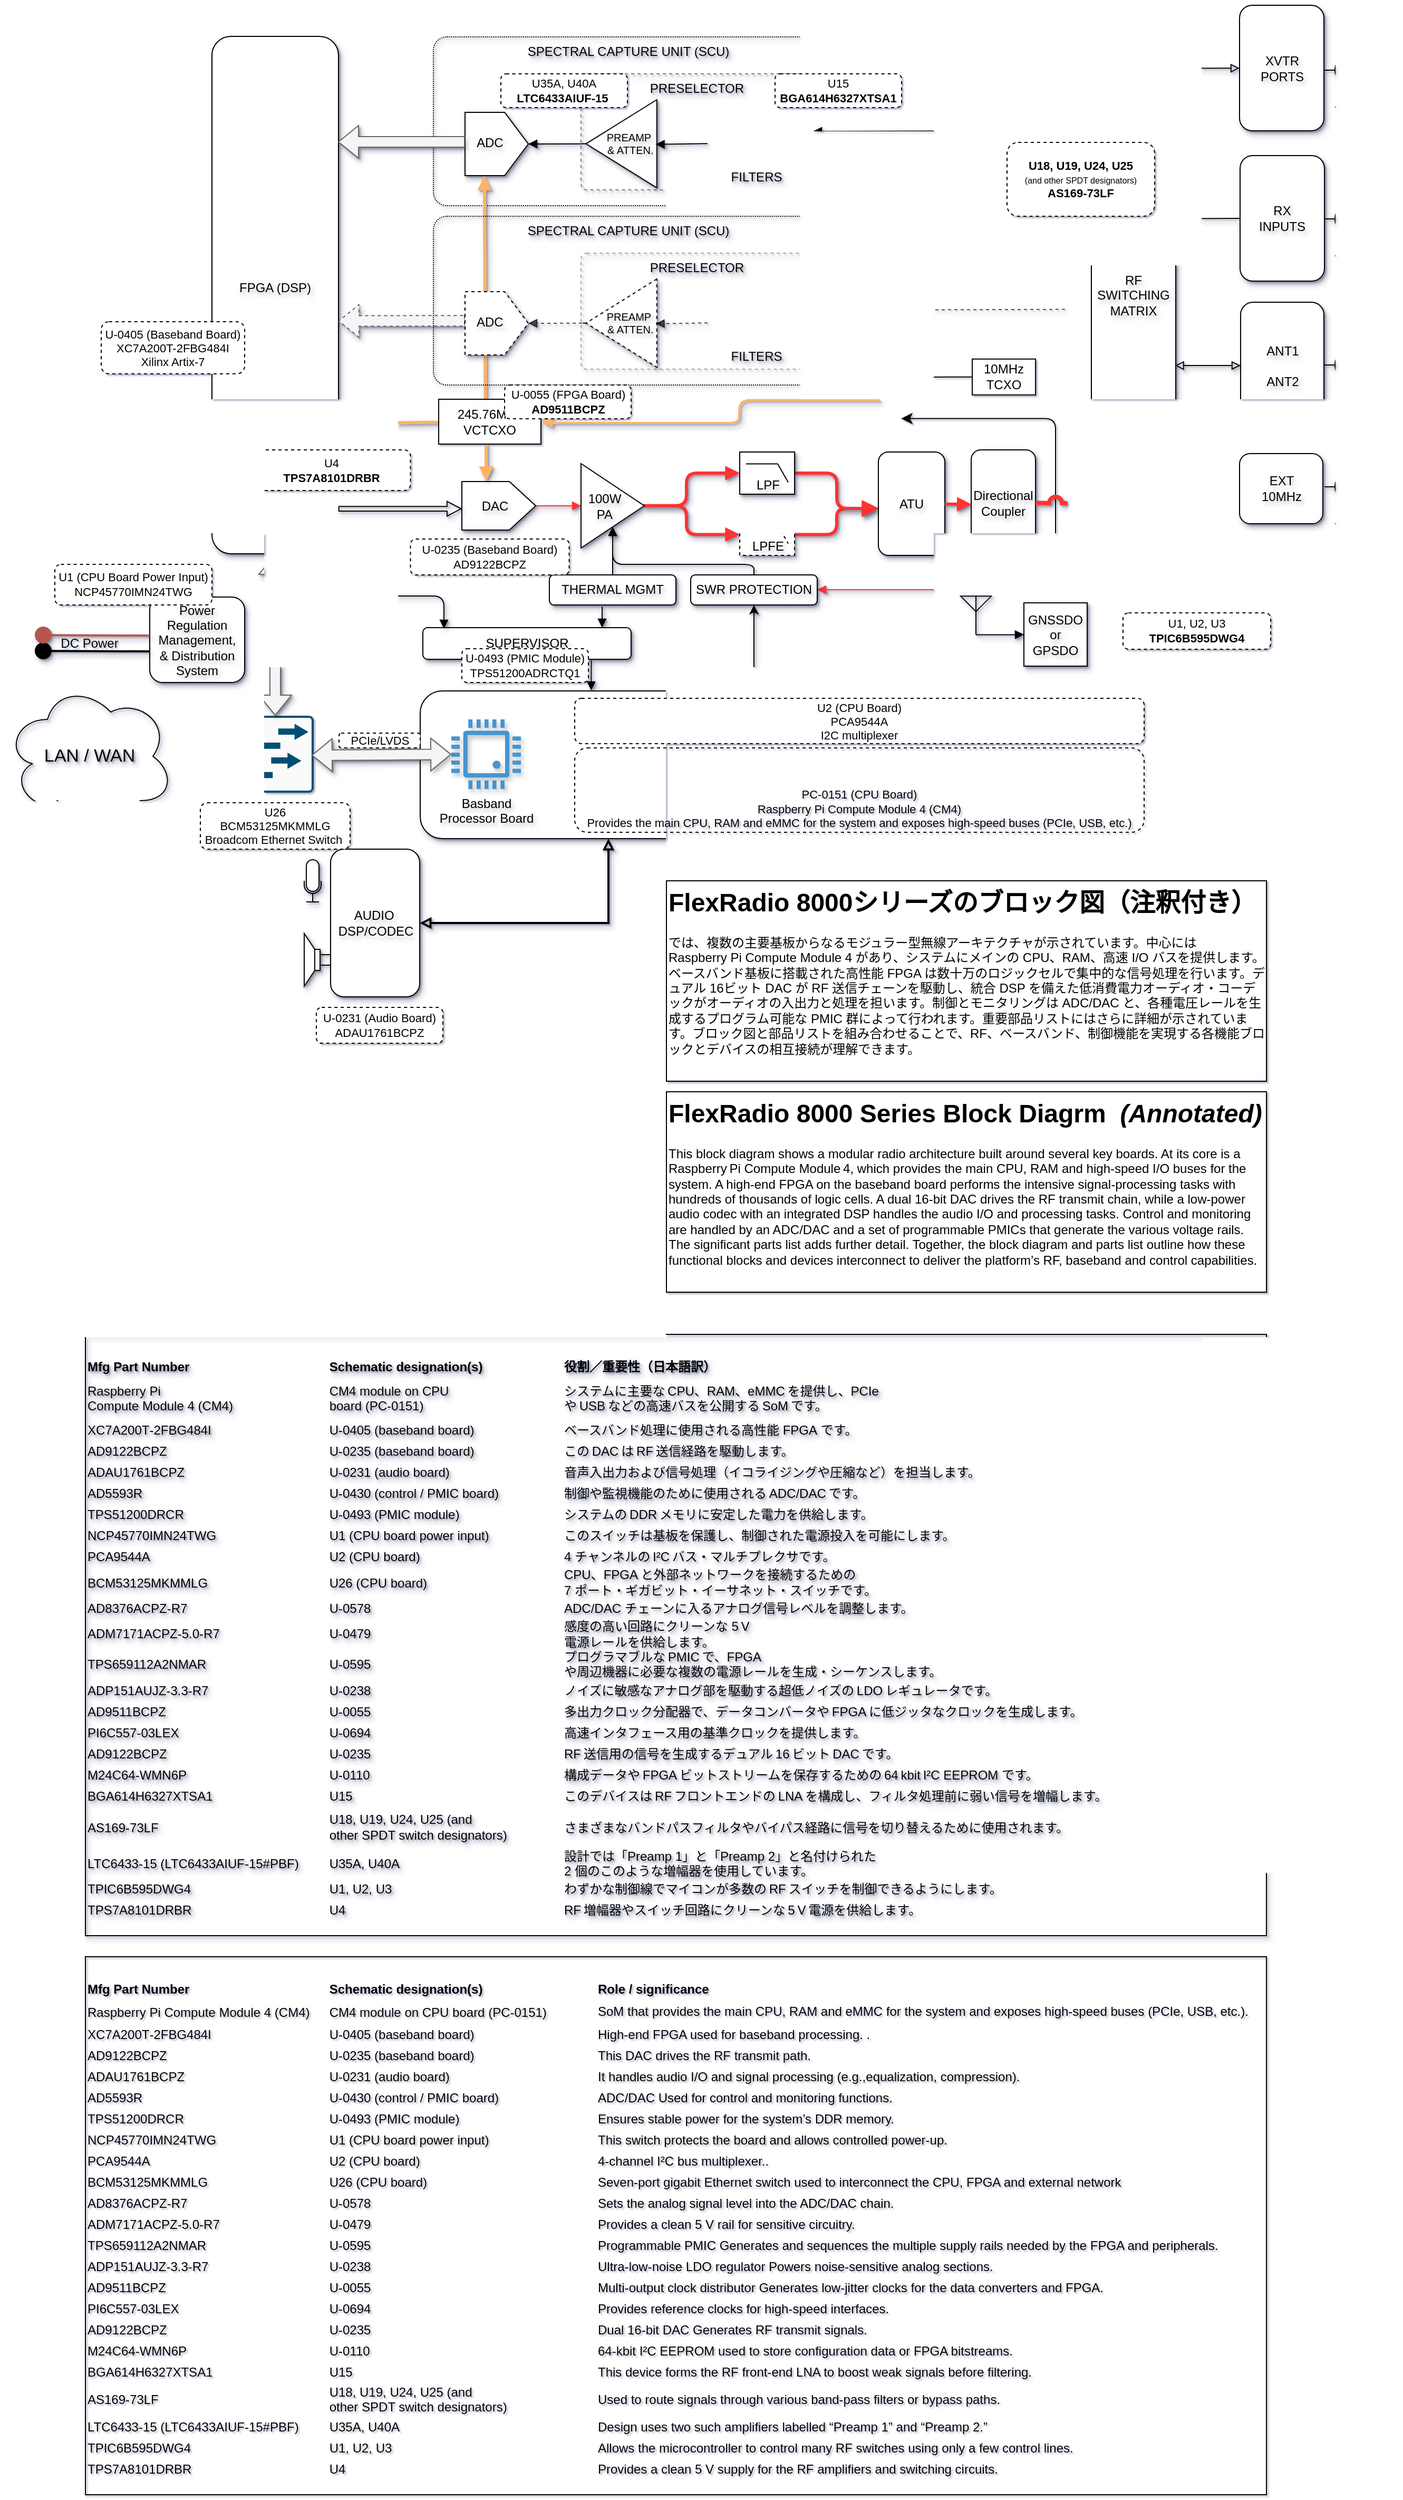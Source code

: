<mxfile version="28.0.6" pages="3">
  <diagram name="FLEX-9600.1" id="gVhrTbaMR5EEPPKB_1QP">
    <mxGraphModel dx="2065" dy="916" grid="1" gridSize="10" guides="1" tooltips="1" connect="1" arrows="1" fold="1" page="1" pageScale="1" pageWidth="1600" pageHeight="3600" background="#ffffff" math="0" shadow="1">
      <root>
        <mxCell id="0" />
        <mxCell id="1" parent="0" />
        <mxCell id="Ma4ycpYaF2Ze70Wa46RO-56" style="edgeStyle=none;rounded=0;jumpStyle=arc;orthogonalLoop=1;jettySize=auto;html=1;shadow=1;strokeColor=default;align=center;verticalAlign=middle;fontFamily=Helvetica;fontSize=12;fontColor=default;labelBackgroundColor=default;endArrow=block;endFill=1;flowAnimation=0;startArrow=block;startFill=1;textShadow=1;strokeWidth=3;" parent="1" source="Ma4ycpYaF2Ze70Wa46RO-61" target="Ma4ycpYaF2Ze70Wa46RO-43" edge="1">
          <mxGeometry relative="1" as="geometry" />
        </mxCell>
        <mxCell id="Ma4ycpYaF2Ze70Wa46RO-1" style="edgeStyle=orthogonalEdgeStyle;rounded=1;orthogonalLoop=1;jettySize=auto;html=1;exitX=0;exitY=0.5;exitDx=0;exitDy=0;entryX=0.5;entryY=1;entryDx=0;entryDy=0;curved=0;endSize=8;startSize=8;" parent="1" source="Ma4ycpYaF2Ze70Wa46RO-75" target="Ma4ycpYaF2Ze70Wa46RO-71" edge="1">
          <mxGeometry relative="1" as="geometry">
            <Array as="points">
              <mxPoint x="1290" y="558" />
              <mxPoint x="1290" y="474" />
            </Array>
          </mxGeometry>
        </mxCell>
        <mxCell id="Ma4ycpYaF2Ze70Wa46RO-2" value="" style="group;strokeColor=none;rounded=0;shadow=1;textShadow=1;" parent="1" connectable="0" vertex="1">
          <mxGeometry x="560" y="130" width="444" height="160" as="geometry" />
        </mxCell>
        <mxCell id="Ma4ycpYaF2Ze70Wa46RO-3" value="SPECTRAL CAPTURE UNIT (SCU)" style="rounded=1;whiteSpace=wrap;html=1;strokeColor=#000000;verticalAlign=top;perimeterSpacing=0;fillColor=none;gradientColor=none;gradientDirection=west;align=center;spacingLeft=0;arcSize=8;shadow=1;textShadow=1;dashed=1;dashPattern=1 1;" parent="Ma4ycpYaF2Ze70Wa46RO-2" vertex="1">
          <mxGeometry width="370" height="160" as="geometry" />
        </mxCell>
        <mxCell id="Ma4ycpYaF2Ze70Wa46RO-4" value="PRESELECTOR" style="rounded=1;whiteSpace=wrap;html=1;dashed=1;strokeColor=#808080;verticalAlign=top;fillColor=none;glass=0;arcSize=5;shadow=1;textShadow=1;" parent="Ma4ycpYaF2Ze70Wa46RO-2" vertex="1">
          <mxGeometry x="140" y="35" width="220" height="110" as="geometry" />
        </mxCell>
        <mxCell id="Ma4ycpYaF2Ze70Wa46RO-5" style="edgeStyle=none;rounded=0;jumpStyle=arc;orthogonalLoop=1;jettySize=auto;html=1;entryX=0.5;entryY=1;entryDx=0;entryDy=0;shadow=1;strokeColor=default;align=center;verticalAlign=middle;fontFamily=Helvetica;fontSize=12;fontColor=default;labelBackgroundColor=default;endArrow=block;endFill=1;flowAnimation=0;textShadow=1;" parent="Ma4ycpYaF2Ze70Wa46RO-2" source="Ma4ycpYaF2Ze70Wa46RO-6" target="Ma4ycpYaF2Ze70Wa46RO-7" edge="1">
          <mxGeometry relative="1" as="geometry" />
        </mxCell>
        <mxCell id="Ma4ycpYaF2Ze70Wa46RO-6" value="PREAMP&lt;br style=&quot;font-size: 10px;&quot;&gt;&amp;nbsp;&amp;amp; ATTEN." style="verticalLabelPosition=middle;shadow=1;dashed=0;align=center;html=1;verticalAlign=middle;shape=mxgraph.electrical.abstract.amplifier;fontFamily=Helvetica;fontSize=10;fontColor=default;labelBackgroundColor=none;flipH=1;labelPosition=center;spacingLeft=13;spacingBottom=0;textShadow=1;" parent="Ma4ycpYaF2Ze70Wa46RO-2" vertex="1">
          <mxGeometry x="141" y="59.5" width="74.63" height="83.61" as="geometry" />
        </mxCell>
        <mxCell id="Ma4ycpYaF2Ze70Wa46RO-7" value="ADC " style="shape=offPageConnector;whiteSpace=wrap;html=1;rotation=-90;horizontal=1;textDirection=vertical-lr;spacingLeft=0;spacingBottom=9;shadow=1;textShadow=1;" parent="Ma4ycpYaF2Ze70Wa46RO-2" vertex="1">
          <mxGeometry x="30" y="71.5" width="60" height="60" as="geometry" />
        </mxCell>
        <mxCell id="Ma4ycpYaF2Ze70Wa46RO-8" value="FILTERS" style="verticalLabelPosition=bottom;shadow=1;dashed=0;align=center;html=1;verticalAlign=top;shape=mxgraph.electrical.abstract.filter;fontFamily=Helvetica;fontSize=12;fontColor=default;labelBackgroundColor=none;spacingBottom=0;spacingTop=-23;textShadow=1;" parent="Ma4ycpYaF2Ze70Wa46RO-2" vertex="1">
          <mxGeometry x="260" y="59.5" width="92.7" height="82" as="geometry" />
        </mxCell>
        <mxCell id="Ma4ycpYaF2Ze70Wa46RO-9" style="edgeStyle=none;rounded=0;jumpStyle=arc;orthogonalLoop=1;jettySize=auto;html=1;entryX=0.065;entryY=0.507;entryDx=0;entryDy=0;entryPerimeter=0;shadow=1;strokeColor=default;align=center;verticalAlign=middle;fontFamily=Helvetica;fontSize=12;fontColor=default;labelBackgroundColor=default;endArrow=block;endFill=1;flowAnimation=0;textShadow=1;" parent="Ma4ycpYaF2Ze70Wa46RO-2" source="Ma4ycpYaF2Ze70Wa46RO-8" target="Ma4ycpYaF2Ze70Wa46RO-6" edge="1">
          <mxGeometry relative="1" as="geometry" />
        </mxCell>
        <mxCell id="S9syCjdAxK1TbQ49sQ_M-24" value="U15&lt;br&gt;&lt;strong data-end=&quot;478&quot; data-start=&quot;458&quot;&gt;BGA614H6327XTSA1&lt;/strong&gt;" style="rounded=1;whiteSpace=wrap;html=1;dashed=1;fontSize=11;" parent="Ma4ycpYaF2Ze70Wa46RO-2" vertex="1">
          <mxGeometry x="324" y="35" width="120" height="32" as="geometry" />
        </mxCell>
        <mxCell id="S9syCjdAxK1TbQ49sQ_M-26" value="U35A, U40A&lt;br&gt;&lt;strong data-end=&quot;478&quot; data-start=&quot;458&quot;&gt;LTC6433AIUF-15&amp;nbsp;&lt;/strong&gt;" style="rounded=1;whiteSpace=wrap;html=1;dashed=1;fontSize=11;" parent="Ma4ycpYaF2Ze70Wa46RO-2" vertex="1">
          <mxGeometry x="64" y="35" width="120" height="32" as="geometry" />
        </mxCell>
        <mxCell id="Ma4ycpYaF2Ze70Wa46RO-10" style="edgeStyle=none;rounded=0;jumpStyle=arc;orthogonalLoop=1;jettySize=auto;html=1;entryX=-0.003;entryY=0.307;entryDx=0;entryDy=0;shadow=1;strokeColor=#FFB366;align=center;verticalAlign=middle;fontFamily=Helvetica;fontSize=12;fontColor=default;labelBackgroundColor=default;endArrow=block;endFill=1;flowAnimation=0;exitX=0.456;exitY=0.038;exitDx=0;exitDy=0;entryPerimeter=0;strokeWidth=3;textShadow=1;exitPerimeter=0;" parent="1" source="Ma4ycpYaF2Ze70Wa46RO-79" target="Ma4ycpYaF2Ze70Wa46RO-7" edge="1">
          <mxGeometry relative="1" as="geometry">
            <mxPoint x="610" y="476" as="sourcePoint" />
            <mxPoint x="624.5" y="426.5" as="targetPoint" />
          </mxGeometry>
        </mxCell>
        <mxCell id="Ma4ycpYaF2Ze70Wa46RO-11" value="" style="rounded=1;whiteSpace=wrap;html=1;fontStyle=1;fontSize=14;shadow=1;textShadow=1;" parent="1" vertex="1">
          <mxGeometry x="547.5" y="750" width="714" height="140" as="geometry" />
        </mxCell>
        <mxCell id="Ma4ycpYaF2Ze70Wa46RO-12" value="FPGA (DSP)&lt;div&gt;&lt;div&gt;&lt;br&gt;&lt;/div&gt;&lt;/div&gt;" style="rounded=1;whiteSpace=wrap;html=1;shadow=1;textShadow=1;" parent="1" vertex="1">
          <mxGeometry x="350" y="129.5" width="120" height="490.5" as="geometry" />
        </mxCell>
        <mxCell id="Ma4ycpYaF2Ze70Wa46RO-13" style="edgeStyle=elbowEdgeStyle;rounded=1;orthogonalLoop=1;jettySize=auto;html=1;fontSize=12;startSize=8;endSize=8;curved=0;entryX=0;entryY=0.546;entryDx=0;entryDy=0;entryPerimeter=0;strokeColor=#FF3333;endArrow=block;endFill=1;exitX=1;exitY=0.5;exitDx=0;exitDy=0;exitPerimeter=0;strokeWidth=3;shadow=1;textShadow=1;" parent="1" target="Ma4ycpYaF2Ze70Wa46RO-19" edge="1">
          <mxGeometry relative="1" as="geometry">
            <mxPoint x="992.381" y="573.976" as="targetPoint" />
            <mxPoint x="902.5" y="601.75" as="sourcePoint" />
          </mxGeometry>
        </mxCell>
        <mxCell id="Ma4ycpYaF2Ze70Wa46RO-14" value="&lt;div&gt;RF&lt;/div&gt;&lt;div&gt;SWITCHING&lt;/div&gt;&lt;div&gt;MATRIX&lt;/div&gt;" style="rounded=1;whiteSpace=wrap;html=1;shadow=1;textShadow=1;" parent="1" vertex="1">
          <mxGeometry x="1184" y="130" width="80" height="490" as="geometry" />
        </mxCell>
        <mxCell id="Ma4ycpYaF2Ze70Wa46RO-15" value="ANT1&lt;div&gt;&lt;br&gt;&lt;div&gt;ANT2&lt;/div&gt;&lt;/div&gt;" style="rounded=1;whiteSpace=wrap;html=1;shadow=1;textShadow=1;" parent="1" vertex="1">
          <mxGeometry x="1325.5" y="381.5" width="79" height="120" as="geometry" />
        </mxCell>
        <mxCell id="Ma4ycpYaF2Ze70Wa46RO-16" style="edgeStyle=none;rounded=0;jumpStyle=arc;orthogonalLoop=1;jettySize=auto;html=1;exitX=0;exitY=0.5;exitDx=0;exitDy=0;shadow=1;strokeColor=default;align=center;verticalAlign=middle;fontFamily=Helvetica;fontSize=12;fontColor=default;labelBackgroundColor=default;endArrow=block;endFill=0;flowAnimation=0;entryX=1.025;entryY=0.413;entryDx=0;entryDy=0;entryPerimeter=0;textShadow=1;" parent="1" source="Ma4ycpYaF2Ze70Wa46RO-17" edge="1">
          <mxGeometry relative="1" as="geometry">
            <mxPoint x="1265" y="302.37" as="targetPoint" />
          </mxGeometry>
        </mxCell>
        <mxCell id="Ma4ycpYaF2Ze70Wa46RO-17" value="RX&lt;br&gt;INPUTS" style="rounded=1;whiteSpace=wrap;html=1;shadow=1;textShadow=1;" parent="1" vertex="1">
          <mxGeometry x="1325" y="242.5" width="80" height="119" as="geometry" />
        </mxCell>
        <mxCell id="Ma4ycpYaF2Ze70Wa46RO-18" style="edgeStyle=elbowEdgeStyle;rounded=1;orthogonalLoop=1;jettySize=auto;html=1;entryX=0.004;entryY=0.546;entryDx=0;entryDy=0;entryPerimeter=0;fontSize=12;startSize=8;endSize=8;curved=0;endArrow=block;endFill=1;exitX=1;exitY=0.5;exitDx=0;exitDy=0;exitPerimeter=0;strokeColor=#FF3333;strokeWidth=3;shadow=1;textShadow=1;" parent="1" source="Ma4ycpYaF2Ze70Wa46RO-33" target="Ma4ycpYaF2Ze70Wa46RO-19" edge="1">
          <mxGeometry relative="1" as="geometry">
            <mxPoint x="921" y="542.5" as="sourcePoint" />
          </mxGeometry>
        </mxCell>
        <mxCell id="Ma4ycpYaF2Ze70Wa46RO-19" value="ATU" style="rounded=1;whiteSpace=wrap;html=1;shadow=1;textShadow=1;" parent="1" vertex="1">
          <mxGeometry x="982" y="523.5" width="63" height="98" as="geometry" />
        </mxCell>
        <mxCell id="Ma4ycpYaF2Ze70Wa46RO-20" style="edgeStyle=elbowEdgeStyle;rounded=1;jumpStyle=arc;orthogonalLoop=1;jettySize=auto;html=1;entryX=1;entryY=0.5;entryDx=0;entryDy=0;shadow=1;strokeColor=#FF3333;align=center;verticalAlign=middle;fontFamily=Helvetica;fontSize=12;fontColor=default;labelBackgroundColor=default;endArrow=block;endFill=1;flowAnimation=0;elbow=vertical;curved=0;textShadow=1;" parent="1" source="Ma4ycpYaF2Ze70Wa46RO-21" target="Ma4ycpYaF2Ze70Wa46RO-48" edge="1">
          <mxGeometry relative="1" as="geometry">
            <Array as="points">
              <mxPoint x="1010" y="654" />
            </Array>
          </mxGeometry>
        </mxCell>
        <mxCell id="Ma4ycpYaF2Ze70Wa46RO-21" value="Directional Coupler" style="rounded=1;whiteSpace=wrap;html=1;shadow=1;textShadow=1;" parent="1" vertex="1">
          <mxGeometry x="1070" y="521.5" width="61" height="100" as="geometry" />
        </mxCell>
        <mxCell id="Ma4ycpYaF2Ze70Wa46RO-22" value="" style="pointerEvents=1;verticalLabelPosition=bottom;shadow=1;dashed=0;align=center;html=1;verticalAlign=top;shape=mxgraph.electrical.miscellaneous.co-ax;fontFamily=Helvetica;fontSize=12;fontColor=default;labelBackgroundColor=default;flipH=1;textShadow=1;" parent="1" vertex="1">
          <mxGeometry x="1405" y="426" width="40" height="60" as="geometry" />
        </mxCell>
        <mxCell id="Ma4ycpYaF2Ze70Wa46RO-23" value="XVTR&lt;br&gt;PORTS" style="rounded=1;whiteSpace=wrap;html=1;shadow=1;textShadow=1;" parent="1" vertex="1">
          <mxGeometry x="1324.5" y="100" width="80" height="119" as="geometry" />
        </mxCell>
        <mxCell id="Ma4ycpYaF2Ze70Wa46RO-24" value="" style="pointerEvents=1;verticalLabelPosition=bottom;shadow=1;dashed=0;align=center;html=1;verticalAlign=top;shape=mxgraph.electrical.miscellaneous.co-ax;fontFamily=Helvetica;fontSize=12;fontColor=default;labelBackgroundColor=default;flipH=1;textShadow=1;" parent="1" vertex="1">
          <mxGeometry x="1405" y="287.5" width="40" height="60" as="geometry" />
        </mxCell>
        <mxCell id="Ma4ycpYaF2Ze70Wa46RO-25" value="" style="pointerEvents=1;verticalLabelPosition=bottom;shadow=1;dashed=0;align=center;html=1;verticalAlign=top;shape=mxgraph.electrical.miscellaneous.co-ax;fontFamily=Helvetica;fontSize=12;fontColor=default;labelBackgroundColor=default;flipH=1;textShadow=1;" parent="1" vertex="1">
          <mxGeometry x="1405" y="146.5" width="40" height="60" as="geometry" />
        </mxCell>
        <mxCell id="Ma4ycpYaF2Ze70Wa46RO-26" style="edgeStyle=none;rounded=0;jumpStyle=arc;orthogonalLoop=1;jettySize=auto;html=1;entryX=1;entryY=0.122;entryDx=0;entryDy=0;entryPerimeter=0;shadow=1;strokeColor=default;align=center;verticalAlign=middle;fontFamily=Helvetica;fontSize=12;fontColor=default;labelBackgroundColor=default;endArrow=block;endFill=0;flowAnimation=0;startArrow=block;startFill=0;textShadow=1;" parent="1" source="Ma4ycpYaF2Ze70Wa46RO-23" edge="1">
          <mxGeometry relative="1" as="geometry">
            <mxPoint x="1263" y="159.78" as="targetPoint" />
          </mxGeometry>
        </mxCell>
        <mxCell id="Ma4ycpYaF2Ze70Wa46RO-27" style="edgeStyle=none;rounded=0;jumpStyle=arc;orthogonalLoop=1;jettySize=auto;html=1;exitX=0;exitY=0.5;exitDx=0;exitDy=0;shadow=1;strokeColor=default;align=center;verticalAlign=middle;fontFamily=Helvetica;fontSize=12;fontColor=default;labelBackgroundColor=default;endArrow=block;endFill=0;flowAnimation=0;startArrow=block;startFill=0;entryX=1.003;entryY=0.697;entryDx=0;entryDy=0;entryPerimeter=0;textShadow=1;" parent="1" source="Ma4ycpYaF2Ze70Wa46RO-15" edge="1">
          <mxGeometry relative="1" as="geometry">
            <mxPoint x="1263.24" y="441.53" as="targetPoint" />
          </mxGeometry>
        </mxCell>
        <mxCell id="Ma4ycpYaF2Ze70Wa46RO-28" style="edgeStyle=none;rounded=0;jumpStyle=arc;orthogonalLoop=1;jettySize=auto;html=1;entryX=0;entryY=0.5;entryDx=0;entryDy=0;shadow=1;strokeColor=#FF3333;align=center;verticalAlign=middle;fontFamily=Helvetica;fontSize=12;fontColor=default;labelBackgroundColor=default;endArrow=block;endFill=1;flowAnimation=0;textShadow=1;" parent="1" source="Ma4ycpYaF2Ze70Wa46RO-29" target="Ma4ycpYaF2Ze70Wa46RO-32" edge="1">
          <mxGeometry relative="1" as="geometry" />
        </mxCell>
        <mxCell id="Ma4ycpYaF2Ze70Wa46RO-29" value="DAC" style="verticalLabelPosition=middle;shadow=1;dashed=0;align=center;html=1;verticalAlign=middle;shape=mxgraph.electrical.abstract.dac;fontFamily=Helvetica;fontSize=12;fontColor=default;labelBackgroundColor=none;labelPosition=center;spacingLeft=-8;textShadow=1;" parent="1" vertex="1">
          <mxGeometry x="587" y="551.5" width="70" height="46" as="geometry" />
        </mxCell>
        <mxCell id="Ma4ycpYaF2Ze70Wa46RO-30" style="rounded=1;jumpStyle=arc;orthogonalLoop=1;jettySize=auto;html=1;entryX=0;entryY=0.5;entryDx=0;entryDy=0;shadow=1;strokeColor=#FF3333;align=center;verticalAlign=middle;fontFamily=Helvetica;fontSize=12;fontColor=default;labelBackgroundColor=default;endArrow=block;endFill=1;flowAnimation=0;exitX=0.983;exitY=0.499;exitDx=0;exitDy=0;exitPerimeter=0;entryPerimeter=0;edgeStyle=elbowEdgeStyle;strokeWidth=3;curved=0;textShadow=1;" parent="1" source="Ma4ycpYaF2Ze70Wa46RO-32" target="Ma4ycpYaF2Ze70Wa46RO-33" edge="1">
          <mxGeometry relative="1" as="geometry">
            <mxPoint x="830" y="542.5" as="targetPoint" />
            <Array as="points">
              <mxPoint x="800" y="560" />
            </Array>
          </mxGeometry>
        </mxCell>
        <mxCell id="Ma4ycpYaF2Ze70Wa46RO-31" style="rounded=1;jumpStyle=arc;orthogonalLoop=1;jettySize=auto;html=1;entryX=0;entryY=0.5;entryDx=0;entryDy=0;shadow=1;strokeColor=#FF3333;align=center;verticalAlign=middle;fontFamily=Helvetica;fontSize=12;fontColor=default;labelBackgroundColor=default;endArrow=block;endFill=1;flowAnimation=0;exitX=1;exitY=0.5;exitDx=0;exitDy=0;entryPerimeter=0;edgeStyle=elbowEdgeStyle;strokeWidth=3;curved=0;textShadow=1;" parent="1" source="Ma4ycpYaF2Ze70Wa46RO-32" edge="1">
          <mxGeometry relative="1" as="geometry">
            <mxPoint x="850.5" y="601.75" as="targetPoint" />
            <Array as="points">
              <mxPoint x="800" y="590" />
            </Array>
          </mxGeometry>
        </mxCell>
        <mxCell id="Ma4ycpYaF2Ze70Wa46RO-32" value="100W&lt;div&gt;PA&lt;/div&gt;" style="triangle;whiteSpace=wrap;html=1;fontFamily=Helvetica;fontSize=12;fontColor=default;labelBackgroundColor=none;spacingLeft=-15;shadow=1;textShadow=1;" parent="1" vertex="1">
          <mxGeometry x="700" y="534.5" width="60" height="80" as="geometry" />
        </mxCell>
        <mxCell id="Ma4ycpYaF2Ze70Wa46RO-33" value="LPF" style="verticalLabelPosition=middle;shadow=1;dashed=0;align=center;html=1;verticalAlign=bottom;shape=mxgraph.electrical.logic_gates.lowpass_filter;fontFamily=Helvetica;fontSize=12;fontColor=default;labelBackgroundColor=none;labelPosition=center;textShadow=1;" parent="1" vertex="1">
          <mxGeometry x="850.5" y="523.5" width="52" height="40" as="geometry" />
        </mxCell>
        <mxCell id="Ma4ycpYaF2Ze70Wa46RO-34" style="edgeStyle=none;rounded=0;jumpStyle=arc;orthogonalLoop=1;jettySize=auto;html=1;entryX=0.996;entryY=0.208;entryDx=0;entryDy=0;entryPerimeter=0;shadow=1;strokeColor=#666666;align=center;verticalAlign=middle;fontFamily=Helvetica;fontSize=12;fontColor=default;labelBackgroundColor=default;endArrow=block;endFill=1;flowAnimation=0;strokeWidth=1;shape=flexArrow;textShadow=1;fillColor=#f5f5f5;" parent="1" edge="1">
          <mxGeometry relative="1" as="geometry">
            <mxPoint x="590" y="229.505" as="sourcePoint" />
            <mxPoint x="469.52" y="229.524" as="targetPoint" />
          </mxGeometry>
        </mxCell>
        <mxCell id="Ma4ycpYaF2Ze70Wa46RO-35" style="edgeStyle=none;rounded=0;jumpStyle=arc;orthogonalLoop=1;jettySize=auto;html=1;entryX=0.999;entryY=0.544;entryDx=0;entryDy=0;entryPerimeter=0;shadow=1;strokeColor=#666666;align=center;verticalAlign=middle;fontFamily=Helvetica;fontSize=12;fontColor=default;labelBackgroundColor=default;endArrow=block;endFill=1;flowAnimation=0;strokeWidth=1;dashed=1;shape=flexArrow;textShadow=1;fillColor=#f5f5f5;" parent="1" edge="1">
          <mxGeometry relative="1" as="geometry">
            <mxPoint x="590" y="399.066" as="sourcePoint" />
            <mxPoint x="469.88" y="399.332" as="targetPoint" />
          </mxGeometry>
        </mxCell>
        <mxCell id="Ma4ycpYaF2Ze70Wa46RO-36" style="edgeStyle=orthogonalEdgeStyle;rounded=1;jumpStyle=arc;orthogonalLoop=1;jettySize=auto;html=1;shadow=1;strokeColor=#FFB366;align=center;verticalAlign=middle;fontFamily=Helvetica;fontSize=12;fontColor=default;labelBackgroundColor=default;endArrow=block;endFill=1;flowAnimation=0;strokeWidth=2;textShadow=1;exitX=0.5;exitY=0;exitDx=0;exitDy=0;entryX=1;entryY=0.5;entryDx=0;entryDy=0;curved=0;" parent="1" source="Ma4ycpYaF2Ze70Wa46RO-71" target="Ma4ycpYaF2Ze70Wa46RO-79" edge="1">
          <mxGeometry relative="1" as="geometry">
            <Array as="points">
              <mxPoint x="850" y="474" />
              <mxPoint x="850" y="496" />
              <mxPoint x="670" y="496" />
              <mxPoint x="670" y="495" />
            </Array>
            <mxPoint x="687.5" y="496" as="sourcePoint" />
            <mxPoint x="650" y="496" as="targetPoint" />
          </mxGeometry>
        </mxCell>
        <mxCell id="Ma4ycpYaF2Ze70Wa46RO-37" style="edgeStyle=none;rounded=0;jumpStyle=arc;orthogonalLoop=1;jettySize=auto;html=1;shadow=1;strokeColor=#FFB366;align=center;verticalAlign=middle;fontFamily=Helvetica;fontSize=12;fontColor=default;labelBackgroundColor=default;endArrow=block;endFill=1;flowAnimation=0;strokeWidth=3;entryX=0.5;entryY=0;entryDx=0;entryDy=0;textShadow=1;" parent="1" edge="1">
          <mxGeometry relative="1" as="geometry">
            <mxPoint x="610" y="476" as="targetPoint" />
            <mxPoint x="610" y="476" as="sourcePoint" />
          </mxGeometry>
        </mxCell>
        <mxCell id="Ma4ycpYaF2Ze70Wa46RO-39" style="edgeStyle=elbowEdgeStyle;rounded=1;orthogonalLoop=1;jettySize=auto;html=1;fontSize=12;startSize=8;endSize=8;exitX=1;exitY=0.5;exitDx=0;exitDy=0;entryX=0.25;entryY=1;entryDx=0;entryDy=0;curved=0;strokeColor=#000000;" parent="1" source="Ma4ycpYaF2Ze70Wa46RO-58" target="Ma4ycpYaF2Ze70Wa46RO-71" edge="1">
          <mxGeometry relative="1" as="geometry">
            <mxPoint x="747.5" y="496" as="targetPoint" />
            <Array as="points">
              <mxPoint x="1150" y="560" />
            </Array>
          </mxGeometry>
        </mxCell>
        <mxCell id="Ma4ycpYaF2Ze70Wa46RO-41" value="Basband&lt;br&gt;Processor&amp;nbsp;&lt;span style=&quot;background-color: transparent; color: light-dark(rgb(0, 0, 0), rgb(255, 255, 255));&quot;&gt;Board&lt;/span&gt;" style="pointerEvents=1;shadow=1;dashed=0;html=1;strokeColor=none;fillColor=#4495D1;labelPosition=center;verticalLabelPosition=bottom;verticalAlign=top;align=center;outlineConnect=0;shape=mxgraph.veeam.cpu;fontFamily=Helvetica;fontSize=12;fontColor=default;labelBackgroundColor=none;textShadow=1;" parent="1" vertex="1">
          <mxGeometry x="577" y="777" width="66" height="66" as="geometry" />
        </mxCell>
        <mxCell id="Ma4ycpYaF2Ze70Wa46RO-42" style="edgeStyle=none;rounded=0;jumpStyle=arc;orthogonalLoop=1;jettySize=auto;html=1;exitX=0.809;exitY=1.032;exitDx=0;exitDy=0;entryX=0.227;entryY=-0.004;entryDx=0;entryDy=0;shadow=1;strokeColor=default;align=center;verticalAlign=middle;fontFamily=Helvetica;fontSize=12;fontColor=default;labelBackgroundColor=default;endArrow=block;endFill=1;flowAnimation=0;entryPerimeter=0;exitPerimeter=0;textShadow=1;" parent="1" source="Ma4ycpYaF2Ze70Wa46RO-43" target="Ma4ycpYaF2Ze70Wa46RO-11" edge="1">
          <mxGeometry relative="1" as="geometry" />
        </mxCell>
        <mxCell id="Ma4ycpYaF2Ze70Wa46RO-43" value="SUPERVISOR" style="rounded=1;whiteSpace=wrap;html=1;fontFamily=Helvetica;fontSize=12;fontColor=default;labelBackgroundColor=none;shadow=1;textShadow=1;" parent="1" vertex="1">
          <mxGeometry x="550" y="690" width="197.5" height="30" as="geometry" />
        </mxCell>
        <mxCell id="Ma4ycpYaF2Ze70Wa46RO-44" style="edgeStyle=none;rounded=0;jumpStyle=arc;orthogonalLoop=1;jettySize=auto;html=1;shadow=1;strokeColor=default;align=center;verticalAlign=middle;fontFamily=Helvetica;fontSize=12;fontColor=default;labelBackgroundColor=default;endArrow=block;endFill=1;flowAnimation=0;textShadow=1;" parent="1" edge="1">
          <mxGeometry relative="1" as="geometry">
            <mxPoint x="720" y="670" as="sourcePoint" />
            <mxPoint x="720" y="690" as="targetPoint" />
          </mxGeometry>
        </mxCell>
        <mxCell id="Ma4ycpYaF2Ze70Wa46RO-45" style="edgeStyle=none;rounded=0;jumpStyle=arc;orthogonalLoop=1;jettySize=auto;html=1;shadow=1;strokeColor=default;align=center;verticalAlign=middle;fontFamily=Helvetica;fontSize=12;fontColor=default;labelBackgroundColor=default;endArrow=block;endFill=1;flowAnimation=0;textShadow=1;" parent="1" source="Ma4ycpYaF2Ze70Wa46RO-46" target="Ma4ycpYaF2Ze70Wa46RO-32" edge="1">
          <mxGeometry relative="1" as="geometry" />
        </mxCell>
        <mxCell id="Ma4ycpYaF2Ze70Wa46RO-46" value="THERMAL MGMT" style="rounded=1;whiteSpace=wrap;html=1;fontFamily=Helvetica;fontSize=12;fontColor=default;labelBackgroundColor=none;shadow=1;textShadow=1;" parent="1" vertex="1">
          <mxGeometry x="670" y="640" width="120" height="28.5" as="geometry" />
        </mxCell>
        <mxCell id="Ma4ycpYaF2Ze70Wa46RO-47" style="edgeStyle=orthogonalEdgeStyle;rounded=1;jumpStyle=arc;orthogonalLoop=1;jettySize=auto;html=1;shadow=1;strokeColor=default;align=center;verticalAlign=middle;fontFamily=Helvetica;fontSize=12;fontColor=default;labelBackgroundColor=default;endArrow=block;endFill=1;flowAnimation=0;entryX=0.5;entryY=1;entryDx=0;entryDy=0;curved=0;textShadow=1;" parent="1" source="Ma4ycpYaF2Ze70Wa46RO-48" target="Ma4ycpYaF2Ze70Wa46RO-32" edge="1">
          <mxGeometry relative="1" as="geometry">
            <mxPoint x="730" y="620" as="targetPoint" />
            <Array as="points">
              <mxPoint x="864" y="630" />
              <mxPoint x="730" y="630" />
            </Array>
          </mxGeometry>
        </mxCell>
        <mxCell id="Ma4ycpYaF2Ze70Wa46RO-48" value="SWR PROTECTION" style="rounded=1;whiteSpace=wrap;html=1;fontFamily=Helvetica;fontSize=12;fontColor=default;labelBackgroundColor=none;shadow=1;textShadow=1;" parent="1" vertex="1">
          <mxGeometry x="804" y="640" width="120" height="28.5" as="geometry" />
        </mxCell>
        <mxCell id="Ma4ycpYaF2Ze70Wa46RO-49" style="edgeStyle=none;rounded=0;jumpStyle=arc;orthogonalLoop=1;jettySize=auto;html=1;shadow=1;strokeColor=default;align=center;verticalAlign=middle;fontFamily=Helvetica;fontSize=12;fontColor=default;labelBackgroundColor=default;endArrow=block;endFill=1;flowAnimation=0;startArrow=classic;startFill=1;textShadow=1;" parent="1" source="Ma4ycpYaF2Ze70Wa46RO-48" edge="1">
          <mxGeometry relative="1" as="geometry">
            <mxPoint x="864" y="750" as="targetPoint" />
          </mxGeometry>
        </mxCell>
        <mxCell id="Ma4ycpYaF2Ze70Wa46RO-50" style="edgeStyle=none;rounded=0;jumpStyle=arc;orthogonalLoop=1;jettySize=auto;html=1;entryX=-0.012;entryY=0.902;entryDx=0;entryDy=0;entryPerimeter=0;shadow=1;strokeColor=#FF3333;align=center;verticalAlign=middle;fontFamily=Helvetica;fontSize=12;fontColor=default;labelBackgroundColor=default;endArrow=block;endFill=1;flowAnimation=0;strokeWidth=4;textShadow=1;" parent="1" source="Ma4ycpYaF2Ze70Wa46RO-21" target="Ma4ycpYaF2Ze70Wa46RO-14" edge="1">
          <mxGeometry relative="1" as="geometry">
            <Array as="points">
              <mxPoint x="1150" y="572" />
            </Array>
          </mxGeometry>
        </mxCell>
        <mxCell id="Ma4ycpYaF2Ze70Wa46RO-52" style="edgeStyle=none;rounded=0;jumpStyle=arc;orthogonalLoop=1;jettySize=auto;html=1;entryX=0.017;entryY=0.181;entryDx=0;entryDy=0;entryPerimeter=0;shadow=1;strokeColor=default;align=center;verticalAlign=middle;fontFamily=Helvetica;fontSize=12;fontColor=default;labelBackgroundColor=default;endArrow=none;endFill=0;flowAnimation=0;startArrow=block;startFill=1;textShadow=1;" parent="1" source="Ma4ycpYaF2Ze70Wa46RO-4" target="Ma4ycpYaF2Ze70Wa46RO-14" edge="1">
          <mxGeometry relative="1" as="geometry" />
        </mxCell>
        <mxCell id="Ma4ycpYaF2Ze70Wa46RO-53" style="edgeStyle=none;rounded=0;jumpStyle=arc;orthogonalLoop=1;jettySize=auto;html=1;entryX=0.006;entryY=0.517;entryDx=0;entryDy=0;entryPerimeter=0;shadow=1;strokeColor=#FF3333;align=center;verticalAlign=middle;fontFamily=Helvetica;fontSize=12;fontColor=default;labelBackgroundColor=default;endArrow=block;endFill=1;flowAnimation=0;strokeWidth=3;textShadow=1;" parent="1" source="Ma4ycpYaF2Ze70Wa46RO-19" target="Ma4ycpYaF2Ze70Wa46RO-21" edge="1">
          <mxGeometry relative="1" as="geometry" />
        </mxCell>
        <mxCell id="Ma4ycpYaF2Ze70Wa46RO-54" style="edgeStyle=none;rounded=0;jumpStyle=arc;orthogonalLoop=1;jettySize=auto;html=1;entryX=0.946;entryY=-0.001;entryDx=0;entryDy=0;entryPerimeter=0;shadow=1;strokeColor=default;align=center;verticalAlign=middle;fontFamily=Helvetica;fontSize=12;fontColor=default;labelBackgroundColor=default;endArrow=none;endFill=0;flowAnimation=0;startArrow=block;startFill=1;textShadow=1;" parent="1" source="Ma4ycpYaF2Ze70Wa46RO-14" target="Ma4ycpYaF2Ze70Wa46RO-11" edge="1">
          <mxGeometry relative="1" as="geometry" />
        </mxCell>
        <mxCell id="Ma4ycpYaF2Ze70Wa46RO-55" value="LAN / WAN" style="ellipse;shape=cloud;whiteSpace=wrap;html=1;fontFamily=Helvetica;fontSize=17;fontColor=default;labelBackgroundColor=none;fillColor=none;shadow=1;textShadow=1;" parent="1" vertex="1">
          <mxGeometry x="154" y="742" width="160" height="140" as="geometry" />
        </mxCell>
        <mxCell id="Ma4ycpYaF2Ze70Wa46RO-57" style="edgeStyle=none;rounded=0;jumpStyle=arc;orthogonalLoop=1;jettySize=auto;html=1;shadow=1;strokeColor=default;align=center;verticalAlign=middle;fontFamily=Helvetica;fontSize=12;fontColor=default;labelBackgroundColor=default;endArrow=block;endFill=0;flowAnimation=0;startArrow=block;startFill=0;strokeWidth=2;textShadow=1;exitX=1;exitY=0.5;exitDx=0;exitDy=0;entryX=0.25;entryY=1;entryDx=0;entryDy=0;" parent="1" source="Ma4ycpYaF2Ze70Wa46RO-86" target="Ma4ycpYaF2Ze70Wa46RO-11" edge="1">
          <mxGeometry relative="1" as="geometry">
            <mxPoint x="430" y="970" as="sourcePoint" />
            <mxPoint x="376.5" y="970" as="targetPoint" />
            <Array as="points">
              <mxPoint x="726" y="970" />
            </Array>
          </mxGeometry>
        </mxCell>
        <mxCell id="Ma4ycpYaF2Ze70Wa46RO-59" style="edgeStyle=none;rounded=0;jumpStyle=arc;orthogonalLoop=1;jettySize=auto;html=1;shadow=1;strokeColor=default;align=center;verticalAlign=middle;fontFamily=Helvetica;fontSize=12;fontColor=default;labelBackgroundColor=default;endArrow=block;endFill=1;flowAnimation=0;textShadow=1;exitX=0.5;exitY=1;exitDx=0;exitDy=0;" parent="1" source="Ma4ycpYaF2Ze70Wa46RO-58" edge="1">
          <mxGeometry relative="1" as="geometry">
            <mxPoint x="1149.82" y="728.5" as="sourcePoint" />
            <mxPoint x="1149.82" y="748.5" as="targetPoint" />
          </mxGeometry>
        </mxCell>
        <mxCell id="Ma4ycpYaF2Ze70Wa46RO-60" value="" style="edgeStyle=none;rounded=1;jumpStyle=arc;orthogonalLoop=1;jettySize=auto;html=1;shadow=1;strokeColor=#FFB366;align=center;verticalAlign=middle;fontFamily=Helvetica;fontSize=12;fontColor=default;labelBackgroundColor=default;endArrow=none;endFill=0;flowAnimation=0;exitX=0.5;exitY=0;exitDx=0;exitDy=0;strokeWidth=3;startArrow=block;startFill=1;textShadow=1;curved=0;" parent="1" source="Ma4ycpYaF2Ze70Wa46RO-86" target="Ma4ycpYaF2Ze70Wa46RO-79" edge="1">
          <mxGeometry relative="1" as="geometry">
            <mxPoint x="620" y="561" as="sourcePoint" />
            <mxPoint x="560" y="496" as="targetPoint" />
            <Array as="points">
              <mxPoint x="504" y="496" />
            </Array>
          </mxGeometry>
        </mxCell>
        <mxCell id="Ma4ycpYaF2Ze70Wa46RO-61" value="Power Regulation&lt;div&gt;Management,&lt;br&gt;&lt;div&gt;&lt;div&gt;&amp;amp; Distribution&lt;br&gt;&lt;div&gt;System&lt;/div&gt;&lt;/div&gt;&lt;/div&gt;&lt;/div&gt;" style="rounded=1;whiteSpace=wrap;html=1;fontFamily=Helvetica;fontSize=12;fontColor=default;labelBackgroundColor=none;shadow=1;textShadow=1;" parent="1" vertex="1">
          <mxGeometry x="291" y="661" width="90" height="81" as="geometry" />
        </mxCell>
        <mxCell id="Ma4ycpYaF2Ze70Wa46RO-62" value="" style="group;strokeColor=none;rounded=0;shadow=1;textShadow=1;dashed=1;opacity=70;" parent="1" connectable="0" vertex="1">
          <mxGeometry x="560" y="300" width="454" height="160" as="geometry" />
        </mxCell>
        <mxCell id="Ma4ycpYaF2Ze70Wa46RO-63" value="SPECTRAL CAPTURE UNIT (SCU)" style="rounded=1;whiteSpace=wrap;html=1;strokeColor=#000000;verticalAlign=top;perimeterSpacing=0;fillColor=none;gradientColor=none;gradientDirection=west;align=center;spacingLeft=0;arcSize=8;shadow=1;textShadow=1;dashed=1;dashPattern=1 1;" parent="Ma4ycpYaF2Ze70Wa46RO-62" vertex="1">
          <mxGeometry width="370" height="160" as="geometry" />
        </mxCell>
        <mxCell id="Ma4ycpYaF2Ze70Wa46RO-64" value="PRESELECTOR" style="rounded=1;whiteSpace=wrap;html=1;dashed=1;strokeColor=#808080;verticalAlign=top;fillColor=none;glass=0;arcSize=5;shadow=1;textShadow=1;opacity=70;" parent="Ma4ycpYaF2Ze70Wa46RO-62" vertex="1">
          <mxGeometry x="140" y="35" width="220" height="110" as="geometry" />
        </mxCell>
        <mxCell id="Ma4ycpYaF2Ze70Wa46RO-65" style="edgeStyle=none;rounded=0;jumpStyle=arc;orthogonalLoop=1;jettySize=auto;html=1;entryX=0.5;entryY=1;entryDx=0;entryDy=0;shadow=1;strokeColor=default;align=center;verticalAlign=middle;fontFamily=Helvetica;fontSize=12;fontColor=default;labelBackgroundColor=default;endArrow=block;endFill=1;flowAnimation=0;textShadow=1;dashed=1;opacity=70;" parent="Ma4ycpYaF2Ze70Wa46RO-62" source="Ma4ycpYaF2Ze70Wa46RO-66" target="Ma4ycpYaF2Ze70Wa46RO-67" edge="1">
          <mxGeometry relative="1" as="geometry" />
        </mxCell>
        <mxCell id="Ma4ycpYaF2Ze70Wa46RO-66" value="PREAMP&lt;br style=&quot;font-size: 10px;&quot;&gt;&amp;nbsp;&amp;amp; ATTEN." style="verticalLabelPosition=middle;shadow=1;dashed=1;align=center;html=1;verticalAlign=middle;shape=mxgraph.electrical.abstract.amplifier;fontFamily=Helvetica;fontSize=10;fontColor=default;labelBackgroundColor=none;flipH=1;labelPosition=center;spacingLeft=13;spacingBottom=0;textShadow=1;" parent="Ma4ycpYaF2Ze70Wa46RO-62" vertex="1">
          <mxGeometry x="141" y="59.5" width="74.63" height="83.61" as="geometry" />
        </mxCell>
        <mxCell id="Ma4ycpYaF2Ze70Wa46RO-67" value="ADC " style="shape=offPageConnector;whiteSpace=wrap;html=1;rotation=-90;horizontal=1;textDirection=vertical-lr;spacingLeft=0;spacingBottom=9;shadow=1;textShadow=1;dashed=1;fillColor=default;" parent="Ma4ycpYaF2Ze70Wa46RO-62" vertex="1">
          <mxGeometry x="30" y="71.5" width="60" height="60" as="geometry" />
        </mxCell>
        <mxCell id="Ma4ycpYaF2Ze70Wa46RO-68" value="FILTERS" style="verticalLabelPosition=bottom;shadow=1;dashed=1;align=center;html=1;verticalAlign=top;shape=mxgraph.electrical.abstract.filter;fontFamily=Helvetica;fontSize=12;fontColor=default;labelBackgroundColor=none;spacingBottom=0;spacingTop=-23;textShadow=1;" parent="Ma4ycpYaF2Ze70Wa46RO-62" vertex="1">
          <mxGeometry x="260" y="59.5" width="92.7" height="82" as="geometry" />
        </mxCell>
        <mxCell id="Ma4ycpYaF2Ze70Wa46RO-69" style="edgeStyle=none;rounded=0;jumpStyle=arc;orthogonalLoop=1;jettySize=auto;html=1;entryX=0.065;entryY=0.507;entryDx=0;entryDy=0;entryPerimeter=0;shadow=1;strokeColor=default;align=center;verticalAlign=middle;fontFamily=Helvetica;fontSize=12;fontColor=default;labelBackgroundColor=default;endArrow=block;endFill=1;flowAnimation=0;textShadow=1;dashed=1;opacity=70;" parent="Ma4ycpYaF2Ze70Wa46RO-62" source="Ma4ycpYaF2Ze70Wa46RO-68" target="Ma4ycpYaF2Ze70Wa46RO-66" edge="1">
          <mxGeometry relative="1" as="geometry" />
        </mxCell>
        <mxCell id="Ma4ycpYaF2Ze70Wa46RO-70" value="LPFE" style="verticalLabelPosition=middle;shadow=1;dashed=1;align=center;html=1;verticalAlign=bottom;shape=mxgraph.electrical.logic_gates.lowpass_filter;fontFamily=Helvetica;fontSize=12;fontColor=default;labelBackgroundColor=none;labelPosition=center;textShadow=1;" parent="1" vertex="1">
          <mxGeometry x="850.5" y="581.5" width="52" height="40" as="geometry" />
        </mxCell>
        <mxCell id="Ma4ycpYaF2Ze70Wa46RO-71" value="" style="shape=trapezoid;perimeter=trapezoidPerimeter;whiteSpace=wrap;html=1;fixedSize=1;rotation=-90;" parent="1" vertex="1">
          <mxGeometry x="958.63" y="464.37" width="69.75" height="20" as="geometry" />
        </mxCell>
        <mxCell id="Ma4ycpYaF2Ze70Wa46RO-72" value="10MHz TCXO" style="rounded=0;whiteSpace=wrap;html=1;" parent="1" vertex="1">
          <mxGeometry x="1071" y="435.37" width="60" height="34" as="geometry" />
        </mxCell>
        <mxCell id="Ma4ycpYaF2Ze70Wa46RO-73" style="edgeStyle=orthogonalEdgeStyle;rounded=1;orthogonalLoop=1;jettySize=auto;html=1;exitX=0;exitY=0.5;exitDx=0;exitDy=0;entryX=0.805;entryY=1.022;entryDx=0;entryDy=0;entryPerimeter=0;curved=0;endSize=8;startSize=8;" parent="1" source="Ma4ycpYaF2Ze70Wa46RO-72" target="Ma4ycpYaF2Ze70Wa46RO-71" edge="1">
          <mxGeometry relative="1" as="geometry" />
        </mxCell>
        <mxCell id="Ma4ycpYaF2Ze70Wa46RO-74" value="" style="pointerEvents=1;verticalLabelPosition=bottom;shadow=1;dashed=0;align=center;html=1;verticalAlign=top;shape=mxgraph.electrical.miscellaneous.co-ax;fontFamily=Helvetica;fontSize=12;fontColor=default;labelBackgroundColor=default;flipH=1;textShadow=1;" parent="1" vertex="1">
          <mxGeometry x="1405" y="541.5" width="40" height="60" as="geometry" />
        </mxCell>
        <mxCell id="Ma4ycpYaF2Ze70Wa46RO-75" value="EXT&lt;br&gt;10MHz" style="rounded=1;whiteSpace=wrap;html=1;shadow=1;textShadow=1;" parent="1" vertex="1">
          <mxGeometry x="1324.5" y="525" width="79" height="66.5" as="geometry" />
        </mxCell>
        <mxCell id="Ma4ycpYaF2Ze70Wa46RO-76" style="edgeStyle=orthogonalEdgeStyle;rounded=1;jumpStyle=arc;orthogonalLoop=1;jettySize=auto;html=1;shadow=1;strokeColor=default;align=center;verticalAlign=middle;fontFamily=Helvetica;fontSize=12;fontColor=default;labelBackgroundColor=default;endArrow=block;endFill=1;flowAnimation=0;curved=0;entryX=0.1;entryY=0.034;entryDx=0;entryDy=0;entryPerimeter=0;textShadow=1;" parent="1" target="Ma4ycpYaF2Ze70Wa46RO-43" edge="1">
          <mxGeometry relative="1" as="geometry">
            <mxPoint x="437.5" y="620" as="sourcePoint" />
            <mxPoint x="547.5" y="705" as="targetPoint" />
            <Array as="points">
              <mxPoint x="437" y="660" />
              <mxPoint x="570" y="660" />
              <mxPoint x="570" y="691" />
            </Array>
          </mxGeometry>
        </mxCell>
        <mxCell id="Ma4ycpYaF2Ze70Wa46RO-77" style="edgeStyle=none;rounded=0;jumpStyle=arc;orthogonalLoop=1;jettySize=auto;html=1;entryX=0.999;entryY=0.913;entryDx=0;entryDy=0;entryPerimeter=0;shadow=1;strokeColor=default;align=center;verticalAlign=middle;fontFamily=Helvetica;fontSize=12;fontColor=default;labelBackgroundColor=default;endArrow=none;endFill=0;flowAnimation=0;strokeWidth=1;startArrow=block;startFill=1;shape=flexArrow;exitX=-0.002;exitY=0.56;exitDx=0;exitDy=0;exitPerimeter=0;width=4.364;startSize=4.145;startWidth=8.595;textShadow=1;" parent="1" source="Ma4ycpYaF2Ze70Wa46RO-29" target="Ma4ycpYaF2Ze70Wa46RO-12" edge="1">
          <mxGeometry relative="1" as="geometry" />
        </mxCell>
        <mxCell id="Ma4ycpYaF2Ze70Wa46RO-78" value="" style="edgeStyle=none;rounded=0;jumpStyle=arc;orthogonalLoop=1;jettySize=auto;html=1;entryX=0.431;entryY=0.966;entryDx=0;entryDy=0;shadow=1;strokeColor=#FFB366;align=center;verticalAlign=middle;fontFamily=Helvetica;fontSize=12;fontColor=default;labelBackgroundColor=default;endArrow=none;endFill=0;flowAnimation=0;strokeWidth=3;startArrow=block;startFill=1;textShadow=1;entryPerimeter=0;" parent="1" edge="1">
          <mxGeometry relative="1" as="geometry">
            <mxPoint x="610.19" y="551" as="sourcePoint" />
            <mxPoint x="609.997" y="514.555" as="targetPoint" />
          </mxGeometry>
        </mxCell>
        <mxCell id="Ma4ycpYaF2Ze70Wa46RO-79" value="245.76MHz&lt;br&gt;VCTCXO" style="rounded=0;whiteSpace=wrap;html=1;" parent="1" vertex="1">
          <mxGeometry x="565" y="473.5" width="97" height="42.5" as="geometry" />
        </mxCell>
        <mxCell id="Ma4ycpYaF2Ze70Wa46RO-80" value="" style="sketch=0;points=[[0.015,0.015,0],[0.985,0.015,0],[0.985,0.985,0],[0.015,0.985,0],[0.25,0,0],[0.5,0,0],[0.75,0,0],[1,0.25,0],[1,0.5,0],[1,0.75,0],[0.75,1,0],[0.5,1,0],[0.25,1,0],[0,0.75,0],[0,0.5,0],[0,0.25,0]];verticalLabelPosition=bottom;html=1;verticalAlign=top;aspect=fixed;align=center;pointerEvents=1;shape=mxgraph.cisco19.rect;prIcon=l2_switch;fillColor=#FAFAFA;strokeColor=#005073;fontSize=15;" parent="1" vertex="1">
          <mxGeometry x="373.5" y="773.5" width="73" height="73" as="geometry" />
        </mxCell>
        <mxCell id="Ma4ycpYaF2Ze70Wa46RO-81" style="edgeStyle=none;rounded=0;jumpStyle=arc;orthogonalLoop=1;jettySize=auto;html=1;shadow=1;strokeColor=#666666;align=center;verticalAlign=middle;fontFamily=Helvetica;fontSize=12;fontColor=default;labelBackgroundColor=default;endArrow=block;endFill=1;flowAnimation=0;shape=flexArrow;startArrow=block;textShadow=1;exitX=0.972;exitY=0.513;exitDx=0;exitDy=0;exitPerimeter=0;fillColor=#f5f5f5;" parent="1" source="Ma4ycpYaF2Ze70Wa46RO-80" target="Ma4ycpYaF2Ze70Wa46RO-41" edge="1">
          <mxGeometry relative="1" as="geometry">
            <mxPoint x="449.5" y="810" as="sourcePoint" />
          </mxGeometry>
        </mxCell>
        <mxCell id="Ma4ycpYaF2Ze70Wa46RO-82" style="edgeStyle=none;rounded=0;jumpStyle=arc;orthogonalLoop=1;jettySize=auto;html=1;shadow=1;strokeColor=#666666;align=center;verticalAlign=middle;fontFamily=Helvetica;fontSize=12;fontColor=default;labelBackgroundColor=default;endArrow=block;endFill=1;flowAnimation=0;shape=flexArrow;startArrow=block;exitX=0.875;exitY=0.5;exitDx=0;exitDy=0;exitPerimeter=0;textShadow=1;entryX=0.019;entryY=0.535;entryDx=0;entryDy=0;entryPerimeter=0;fillColor=#f5f5f5;" parent="1" source="Ma4ycpYaF2Ze70Wa46RO-55" target="Ma4ycpYaF2Ze70Wa46RO-80" edge="1">
          <mxGeometry relative="1" as="geometry">
            <mxPoint x="242.5" y="809.33" as="sourcePoint" />
            <mxPoint x="369.5" y="809.33" as="targetPoint" />
          </mxGeometry>
        </mxCell>
        <mxCell id="Ma4ycpYaF2Ze70Wa46RO-83" style="edgeStyle=none;rounded=0;jumpStyle=arc;orthogonalLoop=1;jettySize=auto;html=1;entryX=0.5;entryY=0;entryDx=0;entryDy=0;shadow=1;strokeColor=#666666;align=center;verticalAlign=middle;fontFamily=Helvetica;fontSize=12;fontColor=default;labelBackgroundColor=default;endArrow=block;endFill=1;flowAnimation=0;shape=flexArrow;startArrow=block;textShadow=1;entryPerimeter=0;fillColor=#f5f5f5;" parent="1" source="Ma4ycpYaF2Ze70Wa46RO-12" target="Ma4ycpYaF2Ze70Wa46RO-80" edge="1">
          <mxGeometry relative="1" as="geometry">
            <mxPoint x="409.5" y="770" as="targetPoint" />
          </mxGeometry>
        </mxCell>
        <mxCell id="Ma4ycpYaF2Ze70Wa46RO-84" value="" style="group" parent="1" connectable="0" vertex="1">
          <mxGeometry x="437.5" y="900" width="109.5" height="140" as="geometry" />
        </mxCell>
        <mxCell id="Ma4ycpYaF2Ze70Wa46RO-85" value="" style="pointerEvents=1;verticalLabelPosition=bottom;shadow=1;dashed=0;align=center;html=1;verticalAlign=top;shape=mxgraph.electrical.electro-mechanical.loudspeaker;fontFamily=Helvetica;fontSize=12;fontColor=default;labelBackgroundColor=default;textShadow=1;rotation=-180;" parent="Ma4ycpYaF2Ze70Wa46RO-84" vertex="1">
          <mxGeometry y="80" width="25" height="50" as="geometry" />
        </mxCell>
        <mxCell id="Ma4ycpYaF2Ze70Wa46RO-86" value="AUDIO&amp;nbsp;&lt;br&gt;DSP/CODEC" style="rounded=1;whiteSpace=wrap;html=1;fontFamily=Helvetica;fontSize=12;fontColor=default;labelBackgroundColor=none;shadow=1;textShadow=1;" parent="Ma4ycpYaF2Ze70Wa46RO-84" vertex="1">
          <mxGeometry x="25" width="84.5" height="140" as="geometry" />
        </mxCell>
        <mxCell id="Ma4ycpYaF2Ze70Wa46RO-87" value="" style="html=1;verticalLabelPosition=bottom;align=center;labelBackgroundColor=#ffffff;verticalAlign=top;strokeWidth=1;strokeColor=#000000;shadow=1;dashed=0;shape=mxgraph.ios7.icons.microphone;fontFamily=Helvetica;fontSize=12;fontColor=default;textShadow=1;" parent="Ma4ycpYaF2Ze70Wa46RO-84" vertex="1">
          <mxGeometry y="10" width="16" height="40" as="geometry" />
        </mxCell>
        <mxCell id="Ma4ycpYaF2Ze70Wa46RO-89" style="edgeStyle=none;rounded=0;jumpStyle=arc;orthogonalLoop=1;jettySize=auto;html=1;entryX=-0.01;entryY=0.52;entryDx=0;entryDy=0;entryPerimeter=0;shadow=1;strokeColor=#000000;align=center;verticalAlign=middle;fontFamily=Helvetica;fontSize=12;fontColor=default;labelBackgroundColor=default;endArrow=none;endFill=0;flowAnimation=0;startArrow=block;startFill=1;textShadow=1;dashed=1;opacity=70;" parent="1" edge="1">
          <mxGeometry relative="1" as="geometry">
            <mxPoint x="919.8" y="389.192" as="sourcePoint" />
            <mxPoint x="1179.8" y="388.2" as="targetPoint" />
            <Array as="points">
              <mxPoint x="1047.8" y="388.2" />
            </Array>
          </mxGeometry>
        </mxCell>
        <mxCell id="Re8XhPJJ7oGKCMF_cuFN-5" value="" style="group" parent="1" connectable="0" vertex="1">
          <mxGeometry x="1060" y="660" width="120" height="66.5" as="geometry" />
        </mxCell>
        <mxCell id="Ma4ycpYaF2Ze70Wa46RO-38" style="edgeStyle=none;rounded=0;jumpStyle=arc;orthogonalLoop=1;jettySize=auto;html=1;shadow=1;strokeColor=#000000;align=center;verticalAlign=middle;fontFamily=Helvetica;fontSize=12;fontColor=default;labelBackgroundColor=default;endArrow=block;endFill=1;flowAnimation=0;textShadow=1;entryX=0;entryY=0.5;entryDx=0;entryDy=0;exitX=0.5;exitY=1;exitDx=0;exitDy=0;exitPerimeter=0;" parent="Re8XhPJJ7oGKCMF_cuFN-5" source="Ma4ycpYaF2Ze70Wa46RO-40" target="Ma4ycpYaF2Ze70Wa46RO-58" edge="1">
          <mxGeometry relative="1" as="geometry">
            <mxPoint x="15" y="39" as="sourcePoint" />
            <mxPoint x="-301" y="-150" as="targetPoint" />
            <Array as="points">
              <mxPoint x="40" y="37" />
            </Array>
          </mxGeometry>
        </mxCell>
        <mxCell id="Ma4ycpYaF2Ze70Wa46RO-40" value="" style="verticalLabelPosition=bottom;shadow=1;align=center;html=1;verticalAlign=top;shape=mxgraph.electrical.radio.aerial_-_antenna_2;fontFamily=Helvetica;fontSize=12;fontColor=default;labelBackgroundColor=default;fillColor=none;textShadow=1;strokeColor=#000000;" parent="Re8XhPJJ7oGKCMF_cuFN-5" vertex="1">
          <mxGeometry width="29" height="36.71" as="geometry" />
        </mxCell>
        <mxCell id="Ma4ycpYaF2Ze70Wa46RO-58" value="GNSSDO&lt;br&gt;or&lt;br&gt;GPSDO" style="whiteSpace=wrap;html=1;aspect=fixed;fontFamily=Helvetica;fontSize=12;fontColor=default;labelBackgroundColor=none;shadow=1;textShadow=1;" parent="Re8XhPJJ7oGKCMF_cuFN-5" vertex="1">
          <mxGeometry x="60" y="6.5" width="60" height="60" as="geometry" />
        </mxCell>
        <mxCell id="Re8XhPJJ7oGKCMF_cuFN-8" value="DC Power" style="text;html=1;align=center;verticalAlign=middle;whiteSpace=wrap;rounded=0;" parent="1" vertex="1">
          <mxGeometry x="204" y="690" width="60" height="30" as="geometry" />
        </mxCell>
        <mxCell id="Re8XhPJJ7oGKCMF_cuFN-9" style="edgeStyle=orthogonalEdgeStyle;rounded=0;orthogonalLoop=1;jettySize=auto;html=1;exitX=0;exitY=0.75;exitDx=0;exitDy=0;jumpStyle=arc;shadow=1;endSize=14;startSize=10;endArrow=oval;endFill=1;strokeWidth=2;fillColor=#f8cecc;strokeColor=#000000;" parent="1" edge="1">
          <mxGeometry relative="1" as="geometry">
            <mxPoint x="190" y="712" as="targetPoint" />
            <mxPoint x="291" y="712.5" as="sourcePoint" />
          </mxGeometry>
        </mxCell>
        <mxCell id="Re8XhPJJ7oGKCMF_cuFN-6" style="edgeStyle=orthogonalEdgeStyle;rounded=0;orthogonalLoop=1;jettySize=auto;html=1;exitX=0;exitY=0.75;exitDx=0;exitDy=0;jumpStyle=arc;shadow=1;endSize=14;startSize=10;endArrow=oval;endFill=1;strokeWidth=2;fillColor=#f8cecc;strokeColor=#b85450;" parent="1" edge="1">
          <mxGeometry relative="1" as="geometry">
            <mxPoint x="190" y="697" as="targetPoint" />
            <mxPoint x="291" y="697.5" as="sourcePoint" />
          </mxGeometry>
        </mxCell>
        <mxCell id="S9syCjdAxK1TbQ49sQ_M-1" value="U-0405 (Baseband Board)&lt;br&gt;XC7A200T-2FBG484I&lt;br&gt;Xilinx Artix-7" style="rounded=1;whiteSpace=wrap;html=1;dashed=1;fontSize=11;" parent="1" vertex="1">
          <mxGeometry x="245" y="400" width="136" height="49.37" as="geometry" />
        </mxCell>
        <mxCell id="S9syCjdAxK1TbQ49sQ_M-2" value="PC-0151 (CPU Board)&lt;br&gt;Raspberry Pi Compute Module 4 (CM4)&lt;div&gt;Provides the main CPU, RAM and eMMC for the system and exposes high‑speed buses (PCIe, USB, etc.)&lt;/div&gt;" style="rounded=1;whiteSpace=wrap;html=1;dashed=1;fontSize=11;fillColor=none;verticalAlign=bottom;" parent="1" vertex="1">
          <mxGeometry x="694" y="804" width="540" height="80" as="geometry" />
        </mxCell>
        <mxCell id="S9syCjdAxK1TbQ49sQ_M-3" value="U-0231 (Audio Board)&lt;br&gt;ADAU1761BCPZ" style="rounded=1;whiteSpace=wrap;html=1;dashed=1;fontSize=11;" parent="1" vertex="1">
          <mxGeometry x="449" y="1050" width="120" height="34" as="geometry" />
        </mxCell>
        <mxCell id="S9syCjdAxK1TbQ49sQ_M-4" value="U-0493 (PMIC Module)&lt;br&gt;TPS51200ADRCTQ1" style="rounded=1;whiteSpace=wrap;html=1;dashed=1;fontSize=11;" parent="1" vertex="1">
          <mxGeometry x="587" y="710" width="120" height="32" as="geometry" />
        </mxCell>
        <mxCell id="S9syCjdAxK1TbQ49sQ_M-5" value="U-0235 (Baseband Board)&lt;br&gt;AD9122BCPZ" style="rounded=1;whiteSpace=wrap;html=1;dashed=1;fontSize=11;" parent="1" vertex="1">
          <mxGeometry x="538.25" y="606" width="150.5" height="34" as="geometry" />
        </mxCell>
        <mxCell id="S9syCjdAxK1TbQ49sQ_M-6" value="PCIe/LVDS" style="rounded=1;whiteSpace=wrap;html=1;dashed=1;fontSize=11;" parent="1" vertex="1">
          <mxGeometry x="470.5" y="790" width="77" height="14" as="geometry" />
        </mxCell>
        <mxCell id="S9syCjdAxK1TbQ49sQ_M-7" value="U26&lt;br&gt;BCM53125MKMMLG&lt;br&gt;Broadcom Ethernet Switch&amp;nbsp;" style="rounded=1;whiteSpace=wrap;html=1;dashed=1;fontSize=11;" parent="1" vertex="1">
          <mxGeometry x="339" y="856" width="142" height="44" as="geometry" />
        </mxCell>
        <mxCell id="S9syCjdAxK1TbQ49sQ_M-9" value="U1 (CPU Board Power Input)&lt;br&gt;NCP45770IMN24TWG" style="rounded=1;whiteSpace=wrap;html=1;dashed=1;fontSize=11;fillColor=default;verticalAlign=middle;" parent="1" vertex="1">
          <mxGeometry x="201" y="630" width="149" height="38.5" as="geometry" />
        </mxCell>
        <mxCell id="S9syCjdAxK1TbQ49sQ_M-11" value="U2 (CPU Board)&lt;br&gt;PCA9544A &lt;br&gt;I2C multiplexer" style="rounded=1;whiteSpace=wrap;html=1;dashed=1;fontSize=11;" parent="1" vertex="1">
          <mxGeometry x="694" y="757" width="540" height="43" as="geometry" />
        </mxCell>
        <mxCell id="S9syCjdAxK1TbQ49sQ_M-13" value="U-0055 (FPGA Board)&lt;br&gt;&lt;span data-end=&quot;2301&quot; data-start=&quot;2287&quot;&gt;&lt;b&gt;AD9511BCPZ&lt;/b&gt;&lt;/span&gt;" style="rounded=1;whiteSpace=wrap;html=1;dashed=1;fontSize=11;" parent="1" vertex="1">
          <mxGeometry x="627.5" y="460" width="120" height="32" as="geometry" />
        </mxCell>
        <mxCell id="S9syCjdAxK1TbQ49sQ_M-23" value="&lt;br&gt;&lt;table border=&quot;0&quot; cellpadding=&quot;0&quot; cellspacing=&quot;0&quot; width=&quot;1135&quot; style=&quot;border-collapse:&lt;br/&gt; collapse;width:851pt&quot; data-end=&quot;3891&quot; data-start=&quot;304&quot;&gt; &lt;colgroup&gt;&lt;col width=&quot;229&quot; style=&quot;mso-width-source:userset;mso-width-alt:8374;width:172pt&quot;&gt;&lt;/colgroup&gt; &lt;colgroup&gt;&lt;col width=&quot;255&quot; style=&quot;mso-width-source:userset;mso-width-alt:9325;width:191pt&quot;&gt;&lt;/colgroup&gt; &lt;colgroup&gt;&lt;col width=&quot;651&quot; style=&quot;mso-width-source:userset;mso-width-alt:23808;width:488pt&quot;&gt;&lt;/colgroup&gt; &lt;tbody&gt;&lt;tr height=&quot;20&quot; style=&quot;height:15.0pt&quot; data-end=&quot;368&quot; data-start=&quot;304&quot;&gt;  &lt;td height=&quot;20&quot; class=&quot;xl67&quot; width=&quot;229&quot; style=&quot;height:15.0pt;width:172pt&quot;&gt;&lt;b&gt;Mfg Part Number&lt;/b&gt;&lt;/td&gt;  &lt;td class=&quot;xl67&quot; width=&quot;255&quot; style=&quot;width:191pt&quot;&gt;&lt;b&gt;Schematic designation(s)&lt;/b&gt;&lt;/td&gt;  &lt;td class=&quot;xl67&quot; width=&quot;651&quot; style=&quot;width:488pt&quot;&gt;&lt;b&gt;Role / significance&lt;/b&gt;&lt;/td&gt; &lt;/tr&gt; &lt;tr height=&quot;20&quot; style=&quot;height:15.0pt&quot; data-end=&quot;718&quot; data-start=&quot;383&quot;&gt;  &lt;td height=&quot;20&quot; class=&quot;xl65&quot; width=&quot;229&quot; style=&quot;height:15.0pt;width:172pt&quot; data-col-size=&quot;md&quot; data-end=&quot;425&quot; data-start=&quot;383&quot;&gt;Raspberry&amp;nbsp;Pi Compute&amp;nbsp;Module&amp;nbsp;4 (CM4)&lt;span style=&quot;mso-spacerun:yes&quot;&gt;&amp;nbsp;&lt;/span&gt;&lt;/td&gt;  &lt;td class=&quot;xl66&quot; width=&quot;255&quot; style=&quot;width:191pt&quot; data-col-size=&quot;sm&quot; data-end=&quot;461&quot; data-start=&quot;425&quot;&gt;CM4 module on CPU board (PC‑0151)&lt;/td&gt;  &lt;td class=&quot;xl66&quot; width=&quot;651&quot; style=&quot;width: 488pt; line-height: 190%;&quot; data-col-size=&quot;xl&quot; data-end=&quot;718&quot; data-start=&quot;461&quot;&gt;SoM that provides the main CPU, RAM and eMMC for the system and exposes high‑speed buses (PCIe, USB, etc.).&lt;/td&gt; &lt;/tr&gt; &lt;tr height=&quot;20&quot; style=&quot;height:15.0pt&quot; data-end=&quot;1063&quot; data-start=&quot;719&quot;&gt;  &lt;td height=&quot;20&quot; class=&quot;xl65&quot; width=&quot;229&quot; style=&quot;height:15.0pt;width:172pt&quot; data-col-size=&quot;md&quot; data-end=&quot;765&quot; data-start=&quot;719&quot;&gt;XC7A200T‑2FBG484I&lt;/td&gt;  &lt;td class=&quot;xl66&quot; width=&quot;255&quot; style=&quot;width:191pt&quot; data-col-size=&quot;sm&quot; data-end=&quot;791&quot; data-start=&quot;765&quot;&gt;U‑0405 (baseband board)&lt;/td&gt;  &lt;td class=&quot;xl66&quot; width=&quot;651&quot; style=&quot;width:488pt&quot; data-col-size=&quot;xl&quot; data-end=&quot;1063&quot; data-start=&quot;791&quot;&gt;High‑end FPGA used for baseband processing. .&lt;/td&gt; &lt;/tr&gt; &lt;tr height=&quot;20&quot; style=&quot;height:15.0pt&quot; data-end=&quot;1408&quot; data-start=&quot;1064&quot;&gt;  &lt;td height=&quot;20&quot; class=&quot;xl65&quot; width=&quot;229&quot; style=&quot;height:15.0pt;width:172pt&quot; data-col-size=&quot;md&quot; data-end=&quot;1102&quot; data-start=&quot;1064&quot;&gt;AD9122BCPZ&lt;/td&gt;  &lt;td class=&quot;xl66&quot; width=&quot;255&quot; style=&quot;width:191pt&quot; data-col-size=&quot;sm&quot; data-end=&quot;1128&quot; data-start=&quot;1102&quot;&gt;U‑0235 (baseband board)&lt;/td&gt;  &lt;td class=&quot;xl66&quot; width=&quot;651&quot; style=&quot;width:488pt&quot; data-col-size=&quot;xl&quot; data-end=&quot;1408&quot; data-start=&quot;1128&quot;&gt;This DAC drives the RF transmit path.&lt;/td&gt; &lt;/tr&gt; &lt;tr height=&quot;20&quot; style=&quot;height:15.0pt&quot; data-end=&quot;1829&quot; data-start=&quot;1409&quot;&gt;  &lt;td height=&quot;20&quot; class=&quot;xl65&quot; width=&quot;229&quot; style=&quot;height:15.0pt;width:172pt&quot; data-col-size=&quot;md&quot; data-end=&quot;1451&quot; data-start=&quot;1409&quot;&gt;ADAU1761BCPZ&lt;/td&gt;  &lt;td class=&quot;xl66&quot; width=&quot;255&quot; style=&quot;width:191pt&quot; data-col-size=&quot;sm&quot; data-end=&quot;1474&quot; data-start=&quot;1451&quot;&gt;U‑0231 (audio board)&lt;/td&gt;  &lt;td class=&quot;xl66&quot; width=&quot;651&quot; style=&quot;width:488pt&quot; data-col-size=&quot;xl&quot; data-end=&quot;1829&quot; data-start=&quot;1474&quot;&gt;It handles audio I/O and signal processing (e.g.,equalization, compression).&lt;/td&gt; &lt;/tr&gt; &lt;tr height=&quot;20&quot; style=&quot;height:15.0pt&quot; data-end=&quot;2214&quot; data-start=&quot;1830&quot;&gt;  &lt;td height=&quot;20&quot; class=&quot;xl65&quot; width=&quot;229&quot; style=&quot;height:15.0pt;width:172pt&quot; data-col-size=&quot;md&quot; data-end=&quot;1867&quot; data-start=&quot;1830&quot;&gt;AD5593R&lt;/td&gt;  &lt;td class=&quot;xl66&quot; width=&quot;255&quot; style=&quot;width:191pt&quot; data-col-size=&quot;sm&quot; data-end=&quot;1899&quot; data-start=&quot;1867&quot;&gt;U‑0430 (control / PMIC board)&lt;/td&gt;  &lt;td class=&quot;xl66&quot; width=&quot;651&quot; style=&quot;width:488pt&quot; data-col-size=&quot;xl&quot; data-end=&quot;2214&quot; data-start=&quot;1899&quot;&gt;ADC/DAC Used for control and monitoring functions.&lt;/td&gt; &lt;/tr&gt; &lt;tr height=&quot;20&quot; style=&quot;height:15.0pt&quot; data-end=&quot;2660&quot; data-start=&quot;2215&quot;&gt;  &lt;td height=&quot;20&quot; class=&quot;xl65&quot; width=&quot;229&quot; style=&quot;height:15.0pt;width:172pt&quot; data-col-size=&quot;md&quot; data-end=&quot;2262&quot; data-start=&quot;2215&quot;&gt;TPS51200DRCR&lt;/td&gt;  &lt;td class=&quot;xl66&quot; width=&quot;255&quot; style=&quot;width:191pt&quot; data-col-size=&quot;sm&quot; data-end=&quot;2285&quot; data-start=&quot;2262&quot;&gt;U‑0493 (PMIC module)&lt;/td&gt;  &lt;td class=&quot;xl66&quot; width=&quot;651&quot; style=&quot;width:488pt&quot; data-col-size=&quot;xl&quot; data-end=&quot;2660&quot; data-start=&quot;2285&quot;&gt;Ensures stable power for the system’s DDR memory.&lt;/td&gt; &lt;/tr&gt; &lt;tr height=&quot;20&quot; style=&quot;height:15.0pt&quot; data-end=&quot;3040&quot; data-start=&quot;2661&quot;&gt;  &lt;td height=&quot;20&quot; class=&quot;xl65&quot; width=&quot;229&quot; style=&quot;height:15.0pt;width:172pt&quot; data-col-size=&quot;md&quot; data-end=&quot;2709&quot; data-start=&quot;2661&quot;&gt;NCP45770IMN24TWG&lt;/td&gt;  &lt;td class=&quot;xl66&quot; width=&quot;255&quot; style=&quot;width:191pt&quot; data-col-size=&quot;sm&quot; data-end=&quot;2738&quot; data-start=&quot;2709&quot;&gt;U1 (CPU board power input)&lt;/td&gt;  &lt;td class=&quot;xl66&quot; width=&quot;651&quot; style=&quot;width:488pt&quot; data-col-size=&quot;xl&quot; data-end=&quot;3040&quot; data-start=&quot;2738&quot;&gt;This switch protects the board and allows controlled power‑up.&lt;/td&gt; &lt;/tr&gt; &lt;tr height=&quot;20&quot; style=&quot;height:15.0pt&quot; data-end=&quot;3365&quot; data-start=&quot;3041&quot;&gt;  &lt;td height=&quot;20&quot; class=&quot;xl65&quot; width=&quot;229&quot; style=&quot;height:15.0pt;width:172pt&quot; data-col-size=&quot;md&quot; data-end=&quot;3074&quot; data-start=&quot;3041&quot;&gt;PCA9544A&lt;/td&gt;  &lt;td class=&quot;xl66&quot; width=&quot;255&quot; style=&quot;width:191pt&quot; data-col-size=&quot;sm&quot; data-end=&quot;3091&quot; data-start=&quot;3074&quot;&gt;U2 (CPU board)&lt;/td&gt;  &lt;td class=&quot;xl66&quot; width=&quot;651&quot; style=&quot;width:488pt&quot; data-col-size=&quot;xl&quot; data-end=&quot;3365&quot; data-start=&quot;3091&quot;&gt;4‑channel&amp;nbsp;I²C bus multiplexer..&lt;/td&gt; &lt;/tr&gt; &lt;tr height=&quot;20&quot; style=&quot;height:15.0pt&quot; data-end=&quot;3891&quot; data-start=&quot;3366&quot;&gt;  &lt;td height=&quot;20&quot; class=&quot;xl65&quot; width=&quot;229&quot; style=&quot;height:15.0pt;width:172pt&quot; data-col-size=&quot;md&quot; data-end=&quot;3414&quot; data-start=&quot;3366&quot;&gt;BCM53125MKMMLG&lt;/td&gt;  &lt;td class=&quot;xl66&quot; width=&quot;255&quot; style=&quot;width:191pt&quot; data-col-size=&quot;sm&quot; data-end=&quot;3432&quot; data-start=&quot;3414&quot;&gt;U26 (CPU board)&lt;span style=&quot;mso-spacerun:yes&quot;&gt;&amp;nbsp;&lt;/span&gt;&lt;/td&gt;  &lt;td class=&quot;xl66&quot; width=&quot;651&quot; style=&quot;width:488pt&quot; data-col-size=&quot;xl&quot; data-end=&quot;3891&quot; data-start=&quot;3432&quot;&gt;Seven‑port&amp;nbsp;gigabit Ethernet switch&amp;nbsp;used to interconnect the CPU, FPGA and external network&lt;/td&gt; &lt;/tr&gt; &lt;tr height=&quot;20&quot; style=&quot;height:15.0pt&quot;&gt;  &lt;td height=&quot;20&quot; class=&quot;xl65&quot; width=&quot;229&quot; style=&quot;height:15.0pt;width:172pt&quot;&gt;AD8376ACPZ‑R7&lt;/td&gt;  &lt;td class=&quot;xl66&quot; width=&quot;255&quot; style=&quot;width:191pt&quot;&gt;U‑0578&lt;/td&gt;  &lt;td class=&quot;xl66&quot; width=&quot;651&quot; style=&quot;width:488pt&quot;&gt;Sets the analog signal level into the ADC/DAC chain.&lt;/td&gt; &lt;/tr&gt; &lt;tr height=&quot;20&quot; style=&quot;height:15.0pt&quot;&gt;  &lt;td height=&quot;20&quot; class=&quot;xl65&quot; width=&quot;229&quot; style=&quot;height:15.0pt;width:172pt&quot;&gt;ADM7171ACPZ‑5.0‑R7&lt;/td&gt;  &lt;td class=&quot;xl66&quot; width=&quot;255&quot; style=&quot;width:191pt&quot;&gt;U‑0479&lt;/td&gt;  &lt;td class=&quot;xl66&quot; width=&quot;651&quot; style=&quot;width:488pt&quot;&gt;Provides a clean 5&amp;nbsp;V rail for sensitive circuitry.&lt;/td&gt; &lt;/tr&gt; &lt;tr height=&quot;20&quot; style=&quot;height:15.0pt&quot;&gt;  &lt;td height=&quot;20&quot; class=&quot;xl65&quot; width=&quot;229&quot; style=&quot;height:15.0pt;width:172pt&quot;&gt;TPS659112A2NMAR&lt;/td&gt;  &lt;td class=&quot;xl66&quot; width=&quot;255&quot; style=&quot;width:191pt&quot;&gt;U‑0595&lt;/td&gt;  &lt;td class=&quot;xl66&quot; width=&quot;651&quot; style=&quot;width:488pt&quot;&gt;Programmable PMIC Generates and sequences the multiple supply rails needed by the FPGA and peripherals.&lt;/td&gt; &lt;/tr&gt; &lt;tr height=&quot;20&quot; style=&quot;height:15.0pt&quot;&gt;  &lt;td height=&quot;20&quot; class=&quot;xl65&quot; width=&quot;229&quot; style=&quot;height:15.0pt;width:172pt&quot;&gt;ADP151AUJZ‑3.3‑R7&lt;/td&gt;  &lt;td class=&quot;xl66&quot; width=&quot;255&quot; style=&quot;width:191pt&quot;&gt;U‑0238&lt;/td&gt;  &lt;td class=&quot;xl66&quot; width=&quot;651&quot; style=&quot;width:488pt&quot;&gt;Ultra‑low‑noise LDO regulator&amp;nbsp;Powers noise‑sensitive analog sections.&lt;/td&gt; &lt;/tr&gt; &lt;tr height=&quot;20&quot; style=&quot;height:15.0pt&quot;&gt;  &lt;td height=&quot;20&quot; class=&quot;xl65&quot; width=&quot;229&quot; style=&quot;height:15.0pt;width:172pt&quot;&gt;AD9511BCPZ&lt;/td&gt;  &lt;td class=&quot;xl66&quot; width=&quot;255&quot; style=&quot;width:191pt&quot;&gt;U‑0055&lt;/td&gt;  &lt;td class=&quot;xl66&quot; width=&quot;651&quot; style=&quot;width:488pt&quot;&gt;Multi‑output clock distributor&amp;nbsp;Generates low‑jitter clocks for the data converters and FPGA.&lt;/td&gt; &lt;/tr&gt; &lt;tr height=&quot;20&quot; style=&quot;height:15.0pt&quot;&gt;  &lt;td height=&quot;20&quot; class=&quot;xl65&quot; width=&quot;229&quot; style=&quot;height:15.0pt;width:172pt&quot;&gt;PI6C557‑03LEX&lt;/td&gt;  &lt;td class=&quot;xl66&quot; width=&quot;255&quot; style=&quot;width:191pt&quot;&gt;U‑0694&lt;/td&gt;  &lt;td class=&quot;xl66&quot; width=&quot;651&quot; style=&quot;width:488pt&quot;&gt;Provides reference clocks for&amp;nbsp;high‑speed interfaces.&lt;/td&gt; &lt;/tr&gt; &lt;tr height=&quot;20&quot; style=&quot;height:15.0pt&quot;&gt;  &lt;td height=&quot;20&quot; class=&quot;xl65&quot; width=&quot;229&quot; style=&quot;height:15.0pt;width:172pt&quot;&gt;AD9122BCPZ&lt;/td&gt;  &lt;td class=&quot;xl66&quot; width=&quot;255&quot; style=&quot;width:191pt&quot;&gt;U‑0235&lt;/td&gt;  &lt;td class=&quot;xl66&quot; width=&quot;651&quot; style=&quot;width:488pt&quot;&gt;Dual 16‑bit DAC&amp;nbsp;Generates&amp;nbsp;RF transmit signals.&lt;/td&gt; &lt;/tr&gt; &lt;tr height=&quot;20&quot; style=&quot;height:15.0pt&quot;&gt;  &lt;td height=&quot;20&quot; class=&quot;xl65&quot; width=&quot;229&quot; style=&quot;height:15.0pt;width:172pt&quot;&gt;M24C64‑WMN6P&lt;/td&gt;  &lt;td class=&quot;xl66&quot; width=&quot;255&quot; style=&quot;width:191pt&quot;&gt;U‑0110&lt;/td&gt;  &lt;td class=&quot;xl66&quot; width=&quot;651&quot; style=&quot;width:488pt&quot;&gt;64‑kbit I²C EEPROM used to store&amp;nbsp;configuration data or FPGA bitstreams.&lt;/td&gt; &lt;/tr&gt; &lt;tr height=&quot;20&quot; style=&quot;height:15.0pt&quot;&gt;  &lt;td height=&quot;20&quot; class=&quot;xl65&quot; width=&quot;229&quot; style=&quot;height:15.0pt;width:172pt&quot;&gt;BGA614H6327XTSA1&lt;/td&gt;  &lt;td class=&quot;xl66&quot; width=&quot;255&quot; style=&quot;width:191pt&quot;&gt;U15&lt;/td&gt;  &lt;td class=&quot;xl66&quot; width=&quot;651&quot; style=&quot;width:488pt&quot;&gt;This device forms the RF front‑end LNA to boost weak signals before filtering.&lt;/td&gt; &lt;/tr&gt; &lt;tr height=&quot;32&quot; style=&quot;height:24.0pt&quot;&gt;  &lt;td height=&quot;32&quot; class=&quot;xl65&quot; width=&quot;229&quot; style=&quot;height:24.0pt;width:172pt&quot;&gt;AS169‑73LF&lt;/td&gt;  &lt;td class=&quot;xl66&quot; width=&quot;255&quot; style=&quot;width:191pt&quot;&gt;U18, U19, U24, U25&amp;nbsp;(and&lt;br&gt;  other SPDT switch designators)&lt;span style=&quot;mso-spacerun:yes&quot;&gt;&amp;nbsp;&lt;/span&gt;&lt;/td&gt;  &lt;td class=&quot;xl66&quot; width=&quot;651&quot; style=&quot;width:488pt&quot;&gt;Used to route signals through&amp;nbsp;various band‑pass filters or bypass paths.&lt;/td&gt; &lt;/tr&gt; &lt;tr height=&quot;20&quot; style=&quot;height:15.0pt&quot;&gt;  &lt;td height=&quot;20&quot; class=&quot;xl65&quot; width=&quot;229&quot; style=&quot;height:15.0pt;width:172pt&quot;&gt;LTC6433‑15&amp;nbsp;(LTC6433AIUF‑15#PBF)&lt;font class=&quot;font5&quot;&gt;&amp;nbsp;&lt;/font&gt;&lt;/td&gt;  &lt;td class=&quot;xl66&quot; width=&quot;255&quot; style=&quot;width:191pt&quot;&gt;U35A, U40A&lt;/td&gt;  &lt;td class=&quot;xl66&quot; width=&quot;651&quot; style=&quot;width:488pt&quot;&gt;Design uses two such amplifiers&amp;nbsp;labelled “Preamp&amp;nbsp;1” and “Preamp&amp;nbsp;2.”&lt;/td&gt; &lt;/tr&gt; &lt;tr height=&quot;20&quot; style=&quot;height:15.0pt&quot;&gt;  &lt;td height=&quot;20&quot; class=&quot;xl65&quot; width=&quot;229&quot; style=&quot;height:15.0pt;width:172pt&quot;&gt;TPIC6B595DWG4&lt;font class=&quot;font5&quot;&gt;&amp;nbsp;&lt;/font&gt;&lt;/td&gt;  &lt;td class=&quot;xl66&quot; width=&quot;255&quot; style=&quot;width:191pt&quot;&gt;U1, U2, U3&lt;/td&gt;  &lt;td class=&quot;xl66&quot; width=&quot;651&quot; style=&quot;width:488pt&quot;&gt;Allows the microcontroller to&amp;nbsp;control many RF switches using only a few control lines.&lt;/td&gt; &lt;/tr&gt; &lt;tr height=&quot;20&quot; style=&quot;height:15.0pt&quot;&gt;  &lt;td height=&quot;20&quot; class=&quot;xl65&quot; width=&quot;229&quot; style=&quot;height:15.0pt;width:172pt&quot;&gt;TPS7A8101DRBR&lt;font class=&quot;font5&quot;&gt;&amp;nbsp;&lt;/font&gt;&lt;/td&gt;  &lt;td class=&quot;xl66&quot; width=&quot;255&quot; style=&quot;width:191pt&quot;&gt;U4&lt;/td&gt;  &lt;td class=&quot;xl66&quot; width=&quot;651&quot; style=&quot;width:488pt&quot;&gt;Provides a clean 5&amp;nbsp;V supply&amp;nbsp;for the RF amplifiers and switching circuits.&lt;/td&gt; &lt;/tr&gt;&lt;/tbody&gt;&lt;/table&gt;" style="text;whiteSpace=wrap;html=1;strokeColor=default;" parent="1" vertex="1">
          <mxGeometry x="230" y="1950" width="1120" height="510" as="geometry" />
        </mxCell>
        <mxCell id="S9syCjdAxK1TbQ49sQ_M-25" value="&lt;strong data-end=&quot;978&quot; data-start=&quot;956&quot;&gt;U18, U19, U24, U25&lt;/strong&gt; &lt;br&gt;&lt;font style=&quot;font-size: 8px;&quot;&gt;(and other SPDT designators)&lt;br&gt;&lt;/font&gt;&lt;strong data-end=&quot;478&quot; data-start=&quot;458&quot;&gt;AS169‑73LF&lt;/strong&gt;" style="rounded=1;whiteSpace=wrap;html=1;dashed=1;fontSize=11;" parent="1" vertex="1">
          <mxGeometry x="1104" y="230" width="140" height="70" as="geometry" />
        </mxCell>
        <mxCell id="S9syCjdAxK1TbQ49sQ_M-27" value="&lt;span data-end=&quot;978&quot; data-start=&quot;956&quot;&gt;U1, U2, U3&lt;/span&gt;&lt;br&gt;&lt;strong data-end=&quot;2073&quot; data-start=&quot;2056&quot;&gt;TPIC6B595DWG4&lt;/strong&gt;" style="rounded=1;whiteSpace=wrap;html=1;dashed=1;fontSize=11;" parent="1" vertex="1">
          <mxGeometry x="1214" y="676" width="140" height="34.5" as="geometry" />
        </mxCell>
        <mxCell id="S9syCjdAxK1TbQ49sQ_M-28" value="U4&lt;br&gt;&lt;strong data-end=&quot;2743&quot; data-start=&quot;2726&quot;&gt;TPS7A8101DRBR&lt;/strong&gt;" style="rounded=1;whiteSpace=wrap;html=1;dashed=1;fontSize=11;fillColor=default;verticalAlign=middle;" parent="1" vertex="1">
          <mxGeometry x="389.25" y="521.5" width="149" height="38.5" as="geometry" />
        </mxCell>
        <mxCell id="S9syCjdAxK1TbQ49sQ_M-30" value="&lt;br&gt;&lt;table border=&quot;0&quot; cellpadding=&quot;0&quot; cellspacing=&quot;0&quot; width=&quot;1242&quot; style=&quot;border-collapse:&lt;br/&gt; collapse;width:932pt&quot;&gt; &lt;colgroup&gt;&lt;col width=&quot;229&quot; style=&quot;mso-width-source:userset;mso-width-alt:8374;width:172pt&quot;&gt;&lt;/colgroup&gt; &lt;colgroup&gt;&lt;col width=&quot;223&quot; style=&quot;mso-width-source:userset;mso-width-alt:8155;width:167pt&quot;&gt;&lt;/colgroup&gt; &lt;colgroup&gt;&lt;col width=&quot;790&quot; style=&quot;width:593pt&quot;&gt;&lt;/colgroup&gt; &lt;tbody&gt;&lt;tr height=&quot;20&quot; style=&quot;height:15.0pt&quot;&gt;  &lt;td height=&quot;20&quot; class=&quot;xl65&quot; width=&quot;229&quot; style=&quot;height:15.0pt;width:172pt&quot;&gt;&lt;b&gt;Mfg&amp;nbsp;Part&amp;nbsp;Number&lt;/b&gt;&lt;/td&gt;  &lt;td class=&quot;xl65&quot; width=&quot;223&quot; style=&quot;width:167pt&quot;&gt;&lt;b&gt;Schematic&amp;nbsp;designation(s)&lt;/b&gt;&lt;/td&gt;  &lt;td class=&quot;xl65&quot; width=&quot;790&quot; style=&quot;width:593pt&quot;&gt;&lt;b&gt;役割／重要性（日本語訳）&lt;/b&gt;&lt;/td&gt; &lt;/tr&gt; &lt;tr height=&quot;40&quot; style=&quot;height:30.0pt&quot;&gt;  &lt;td height=&quot;40&quot; class=&quot;xl66&quot; width=&quot;229&quot; style=&quot;height:30.0pt;width:172pt&quot;&gt;Raspberry&amp;nbsp;Pi&lt;br&gt;  Compute&amp;nbsp;Module&amp;nbsp;4&amp;nbsp;(CM4)&lt;/td&gt;  &lt;td class=&quot;xl66&quot; width=&quot;223&quot; style=&quot;width:167pt&quot;&gt;CM4 module on CPU&lt;br&gt;  board&amp;nbsp;(PC‑0151)&lt;/td&gt;  &lt;td class=&quot;xl66&quot; width=&quot;790&quot; style=&quot;width:593pt&quot;&gt;システムに主要な CPU、RAM、eMMC を提供し、PCIe&lt;br&gt;  や USB などの高速バスを公開する SoM です。&lt;/td&gt; &lt;/tr&gt; &lt;tr height=&quot;20&quot; style=&quot;height:15.0pt&quot;&gt;  &lt;td height=&quot;20&quot; class=&quot;xl66&quot; width=&quot;229&quot; style=&quot;height:15.0pt;width:172pt&quot;&gt;XC7A200T‑2FBG484I&lt;/td&gt;  &lt;td class=&quot;xl66&quot; width=&quot;223&quot; style=&quot;width:167pt&quot;&gt;U‑0405&amp;nbsp;(baseband board)&lt;/td&gt;  &lt;td class=&quot;xl66&quot; width=&quot;790&quot; style=&quot;width:593pt&quot;&gt;ベースバンド処理に使用される高性能&amp;nbsp;FPGA&amp;nbsp;です。&lt;/td&gt; &lt;/tr&gt; &lt;tr height=&quot;20&quot; style=&quot;height:15.0pt&quot;&gt;  &lt;td height=&quot;20&quot; class=&quot;xl66&quot; width=&quot;229&quot; style=&quot;height:15.0pt;width:172pt&quot;&gt;AD9122BCPZ&lt;/td&gt;  &lt;td class=&quot;xl66&quot; width=&quot;223&quot; style=&quot;width:167pt&quot;&gt;U‑0235&amp;nbsp;(baseband board)&lt;/td&gt;  &lt;td class=&quot;xl66&quot; width=&quot;790&quot; style=&quot;width:593pt&quot;&gt;この DAC は RF 送信経路を駆動します。&lt;/td&gt; &lt;/tr&gt; &lt;tr height=&quot;20&quot; style=&quot;height:15.0pt&quot;&gt;  &lt;td height=&quot;20&quot; class=&quot;xl66&quot; width=&quot;229&quot; style=&quot;height:15.0pt;width:172pt&quot;&gt;ADAU1761BCPZ&lt;/td&gt;  &lt;td class=&quot;xl66&quot; width=&quot;223&quot; style=&quot;width:167pt&quot;&gt;U‑0231&amp;nbsp;(audio board)&lt;/td&gt;  &lt;td class=&quot;xl66&quot; width=&quot;790&quot; style=&quot;width:593pt&quot;&gt;音声入出力および信号処理（イコライジングや圧縮など）を担当します。&lt;/td&gt; &lt;/tr&gt; &lt;tr height=&quot;20&quot; style=&quot;height:15.0pt&quot;&gt;  &lt;td height=&quot;20&quot; class=&quot;xl66&quot; width=&quot;229&quot; style=&quot;height:15.0pt;width:172pt&quot;&gt;AD5593R&lt;/td&gt;  &lt;td class=&quot;xl66&quot; width=&quot;223&quot; style=&quot;width:167pt&quot;&gt;U‑0430&amp;nbsp;(control&amp;nbsp;/&amp;nbsp;PMIC&amp;nbsp;board)&lt;/td&gt;  &lt;td class=&quot;xl66&quot; width=&quot;790&quot; style=&quot;width:593pt&quot;&gt;制御や監視機能のために使用される ADC/DAC です。&lt;/td&gt; &lt;/tr&gt; &lt;tr height=&quot;20&quot; style=&quot;height:15.0pt&quot;&gt;  &lt;td height=&quot;20&quot; class=&quot;xl66&quot; width=&quot;229&quot; style=&quot;height:15.0pt;width:172pt&quot;&gt;TPS51200DRCR&lt;/td&gt;  &lt;td class=&quot;xl66&quot; width=&quot;223&quot; style=&quot;width:167pt&quot;&gt;U‑0493&amp;nbsp;(PMIC module)&lt;/td&gt;  &lt;td class=&quot;xl66&quot; width=&quot;790&quot; style=&quot;width:593pt&quot;&gt;システムの DDR メモリに安定した電力を供給します。&lt;/td&gt; &lt;/tr&gt; &lt;tr height=&quot;20&quot; style=&quot;height:15.0pt&quot;&gt;  &lt;td height=&quot;20&quot; class=&quot;xl66&quot; width=&quot;229&quot; style=&quot;height:15.0pt;width:172pt&quot;&gt;NCP45770IMN24TWG&lt;/td&gt;  &lt;td class=&quot;xl66&quot; width=&quot;223&quot; style=&quot;width:167pt&quot;&gt;U1&amp;nbsp;(CPU board power input)&lt;/td&gt;  &lt;td class=&quot;xl66&quot; width=&quot;790&quot; style=&quot;width:593pt&quot;&gt;このスイッチは基板を保護し、制御された電源投入を可能にします。&lt;/td&gt; &lt;/tr&gt; &lt;tr height=&quot;20&quot; style=&quot;height:15.0pt&quot;&gt;  &lt;td height=&quot;20&quot; class=&quot;xl66&quot; width=&quot;229&quot; style=&quot;height:15.0pt;width:172pt&quot;&gt;PCA9544A&lt;/td&gt;  &lt;td class=&quot;xl66&quot; width=&quot;223&quot; style=&quot;width:167pt&quot;&gt;U2&amp;nbsp;(CPU board)&lt;/td&gt;  &lt;td class=&quot;xl66&quot; width=&quot;790&quot; style=&quot;width:593pt&quot;&gt;4&amp;nbsp;チャンネルの I²C バス・マルチプレクサです。&lt;/td&gt; &lt;/tr&gt; &lt;tr height=&quot;20&quot; style=&quot;height:15.0pt&quot;&gt;  &lt;td height=&quot;20&quot; class=&quot;xl66&quot; width=&quot;229&quot; style=&quot;height:15.0pt;width:172pt&quot;&gt;BCM53125MKMMLG&lt;/td&gt;  &lt;td class=&quot;xl66&quot; width=&quot;223&quot; style=&quot;width:167pt&quot;&gt;U26&amp;nbsp;(CPU board)&lt;/td&gt;  &lt;td class=&quot;xl66&quot; width=&quot;790&quot; style=&quot;width:593pt&quot;&gt;CPU、FPGA と外部ネットワークを接続するための&lt;br&gt;  7&amp;nbsp;ポート・ギガビット・イーサネット・スイッチです。&lt;/td&gt; &lt;/tr&gt; &lt;tr height=&quot;20&quot; style=&quot;height:15.0pt&quot;&gt;  &lt;td height=&quot;20&quot; class=&quot;xl66&quot; width=&quot;229&quot; style=&quot;height:15.0pt;width:172pt&quot;&gt;AD8376ACPZ‑R7&lt;/td&gt;  &lt;td class=&quot;xl66&quot; width=&quot;223&quot; style=&quot;width:167pt&quot;&gt;U‑0578&lt;/td&gt;  &lt;td class=&quot;xl66&quot; width=&quot;790&quot; style=&quot;width:593pt&quot;&gt;ADC/DAC チェーンに入るアナログ信号レベルを調整します。&lt;/td&gt; &lt;/tr&gt; &lt;tr height=&quot;20&quot; style=&quot;height:15.0pt&quot;&gt;  &lt;td height=&quot;20&quot; class=&quot;xl66&quot; width=&quot;229&quot; style=&quot;height:15.0pt;width:172pt&quot;&gt;ADM7171ACPZ‑5.0‑R7&lt;/td&gt;  &lt;td class=&quot;xl66&quot; width=&quot;223&quot; style=&quot;width:167pt&quot;&gt;U‑0479&lt;/td&gt;  &lt;td class=&quot;xl66&quot; width=&quot;790&quot; style=&quot;width:593pt&quot;&gt;感度の高い回路にクリーンな&amp;nbsp;5 V&lt;br&gt;  電源レールを供給します。&lt;/td&gt; &lt;/tr&gt; &lt;tr height=&quot;20&quot; style=&quot;height:15.0pt&quot;&gt;  &lt;td height=&quot;20&quot; class=&quot;xl66&quot; width=&quot;229&quot; style=&quot;height:15.0pt;width:172pt&quot;&gt;TPS659112A2NMAR&lt;/td&gt;  &lt;td class=&quot;xl66&quot; width=&quot;223&quot; style=&quot;width:167pt&quot;&gt;U‑0595&lt;/td&gt;  &lt;td class=&quot;xl66&quot; width=&quot;790&quot; style=&quot;width:593pt&quot;&gt;プログラマブルな PMIC で、FPGA&lt;br&gt;  や周辺機器に必要な複数の電源レールを生成・シーケンスします。&lt;/td&gt; &lt;/tr&gt; &lt;tr height=&quot;20&quot; style=&quot;height:15.0pt&quot;&gt;  &lt;td height=&quot;20&quot; class=&quot;xl66&quot; width=&quot;229&quot; style=&quot;height:15.0pt;width:172pt&quot;&gt;ADP151AUJZ‑3.3‑R7&lt;/td&gt;  &lt;td class=&quot;xl66&quot; width=&quot;223&quot; style=&quot;width:167pt&quot;&gt;U‑0238&lt;/td&gt;  &lt;td class=&quot;xl66&quot; width=&quot;790&quot; style=&quot;width:593pt&quot;&gt;ノイズに敏感なアナログ部を駆動する超低ノイズの LDO レギュレータです。&lt;/td&gt; &lt;/tr&gt; &lt;tr height=&quot;20&quot; style=&quot;height:15.0pt&quot;&gt;  &lt;td height=&quot;20&quot; class=&quot;xl66&quot; width=&quot;229&quot; style=&quot;height:15.0pt;width:172pt&quot;&gt;AD9511BCPZ&lt;/td&gt;  &lt;td class=&quot;xl66&quot; width=&quot;223&quot; style=&quot;width:167pt&quot;&gt;U‑0055&lt;/td&gt;  &lt;td class=&quot;xl66&quot; width=&quot;790&quot; style=&quot;width:593pt&quot;&gt;多出力クロック分配器で、データコンバータや FPGA に低ジッタなクロックを生成します。&lt;/td&gt; &lt;/tr&gt; &lt;tr height=&quot;20&quot; style=&quot;height:15.0pt&quot;&gt;  &lt;td height=&quot;20&quot; class=&quot;xl66&quot; width=&quot;229&quot; style=&quot;height:15.0pt;width:172pt&quot;&gt;PI6C557‑03LEX&lt;/td&gt;  &lt;td class=&quot;xl66&quot; width=&quot;223&quot; style=&quot;width:167pt&quot;&gt;U‑0694&lt;/td&gt;  &lt;td class=&quot;xl66&quot; width=&quot;790&quot; style=&quot;width:593pt&quot;&gt;高速インタフェース用の基準クロックを提供します。&lt;/td&gt; &lt;/tr&gt; &lt;tr height=&quot;20&quot; style=&quot;height:15.0pt&quot;&gt;  &lt;td height=&quot;20&quot; class=&quot;xl66&quot; width=&quot;229&quot; style=&quot;height:15.0pt;width:172pt&quot;&gt;AD9122BCPZ&lt;/td&gt;  &lt;td class=&quot;xl66&quot; width=&quot;223&quot; style=&quot;width:167pt&quot;&gt;U‑0235&lt;/td&gt;  &lt;td class=&quot;xl66&quot; width=&quot;790&quot; style=&quot;width:593pt&quot;&gt;RF 送信用の信号を生成するデュアル 16 ビット DAC です。&lt;/td&gt; &lt;/tr&gt; &lt;tr height=&quot;20&quot; style=&quot;height:15.0pt&quot;&gt;  &lt;td height=&quot;20&quot; class=&quot;xl66&quot; width=&quot;229&quot; style=&quot;height:15.0pt;width:172pt&quot;&gt;M24C64‑WMN6P&lt;/td&gt;  &lt;td class=&quot;xl66&quot; width=&quot;223&quot; style=&quot;width:167pt&quot;&gt;U‑0110&lt;/td&gt;  &lt;td class=&quot;xl66&quot; width=&quot;790&quot; style=&quot;width:593pt&quot;&gt;構成データや FPGA ビットストリームを保存するための 64 kbit I²C&amp;nbsp;EEPROM&amp;nbsp;です。&lt;/td&gt; &lt;/tr&gt; &lt;tr height=&quot;20&quot; style=&quot;height:15.0pt&quot;&gt;  &lt;td height=&quot;20&quot; class=&quot;xl66&quot; width=&quot;229&quot; style=&quot;height:15.0pt;width:172pt&quot;&gt;BGA614H6327XTSA1&lt;/td&gt;  &lt;td class=&quot;xl66&quot; width=&quot;223&quot; style=&quot;width:167pt&quot;&gt;U15&lt;/td&gt;  &lt;td class=&quot;xl66&quot; width=&quot;790&quot; style=&quot;width:593pt&quot;&gt;このデバイスは RF フロントエンドの LNA を構成し、フィルタ処理前に弱い信号を増幅します。&lt;/td&gt; &lt;/tr&gt; &lt;tr height=&quot;40&quot; style=&quot;height:30.0pt&quot;&gt;  &lt;td height=&quot;40&quot; class=&quot;xl66&quot; width=&quot;229&quot; style=&quot;height:30.0pt;width:172pt&quot;&gt;AS169‑73LF&lt;/td&gt;  &lt;td class=&quot;xl66&quot; width=&quot;223&quot; style=&quot;width:167pt&quot;&gt;U18,&amp;nbsp;U19,&amp;nbsp;U24,&amp;nbsp;U25&amp;nbsp;(and&lt;br&gt;  other SPDT switch designators)&lt;/td&gt;  &lt;td class=&quot;xl66&quot; width=&quot;790&quot; style=&quot;width:593pt&quot;&gt;さまざまなバンドパスフィルタやバイパス経路に信号を切り替えるために使用されます。&lt;/td&gt; &lt;/tr&gt; &lt;tr height=&quot;20&quot; style=&quot;height:15.0pt&quot;&gt;  &lt;td height=&quot;20&quot; class=&quot;xl66&quot; width=&quot;229&quot; style=&quot;height:15.0pt;width:172pt&quot;&gt;LTC6433‑15&amp;nbsp;(LTC6433AIUF‑15#PBF)&lt;/td&gt;  &lt;td class=&quot;xl66&quot; width=&quot;223&quot; style=&quot;width:167pt&quot;&gt;U35A,&amp;nbsp;U40A&lt;/td&gt;  &lt;td class=&quot;xl66&quot; width=&quot;790&quot; style=&quot;width:593pt&quot;&gt;設計では「Preamp&amp;nbsp;1」と「Preamp&amp;nbsp;2」と名付けられた&lt;br&gt;  2&amp;nbsp;個のこのような増幅器を使用しています。&lt;/td&gt; &lt;/tr&gt; &lt;tr height=&quot;20&quot; style=&quot;height:15.0pt&quot;&gt;  &lt;td height=&quot;20&quot; class=&quot;xl66&quot; width=&quot;229&quot; style=&quot;height:15.0pt;width:172pt&quot;&gt;TPIC6B595DWG4&lt;/td&gt;  &lt;td class=&quot;xl66&quot; width=&quot;223&quot; style=&quot;width:167pt&quot;&gt;U1,&amp;nbsp;U2,&amp;nbsp;U3&lt;/td&gt;  &lt;td class=&quot;xl66&quot; width=&quot;790&quot; style=&quot;width:593pt&quot;&gt;わずかな制御線でマイコンが多数の RF スイッチを制御できるようにします。&lt;/td&gt; &lt;/tr&gt; &lt;tr height=&quot;20&quot; style=&quot;height:15.0pt&quot;&gt;  &lt;td height=&quot;20&quot; class=&quot;xl66&quot; width=&quot;229&quot; style=&quot;height:15.0pt;width:172pt&quot;&gt;TPS7A8101DRBR&lt;/td&gt;  &lt;td class=&quot;xl66&quot; width=&quot;223&quot; style=&quot;width:167pt&quot;&gt;U4&lt;/td&gt;  &lt;td class=&quot;xl66&quot; width=&quot;790&quot; style=&quot;width:593pt&quot;&gt;RF 増幅器やスイッチ回路にクリーンな 5 V 電源を供給します。&lt;/td&gt; &lt;/tr&gt;&lt;/tbody&gt;&lt;/table&gt;" style="text;whiteSpace=wrap;html=1;strokeColor=default;shadow=1;textShadow=1;" parent="1" vertex="1">
          <mxGeometry x="230" y="1360" width="1120" height="570" as="geometry" />
        </mxCell>
        <mxCell id="S9syCjdAxK1TbQ49sQ_M-33" value="&lt;h1 style=&quot;margin-top: 0px;&quot;&gt;FlexRadio 8000 Series Block Diagrm&amp;nbsp; &lt;i&gt;(Annotated)&lt;/i&gt;&lt;/h1&gt;&lt;p&gt;This block diagram shows a modular radio architecture built around several key boards.  At its core is a Raspberry Pi Compute Module 4, which provides the main CPU, RAM and high‑speed I/O buses for the system.  A high‑end FPGA on the baseband board performs the intensive signal‑processing tasks with hundreds of thousands of logic cells.  A dual 16‑bit DAC drives the RF transmit chain,&amp;nbsp;while a low‑power audio codec with an integrated DSP handles the audio I/O and processing tasks.  Control and monitoring are handled by an ADC/DAC and a set of programmable PMICs that generate the various voltage rails.  The significant parts list adds further detail. Together, the block diagram and parts list outline how these functional blocks and devices interconnect to deliver the platform’s RF, baseband and control capabilities.&lt;/p&gt;" style="text;html=1;whiteSpace=wrap;overflow=hidden;rounded=0;strokeColor=default;fillColor=default;" parent="1" vertex="1">
          <mxGeometry x="781" y="1130" width="569" height="190" as="geometry" />
        </mxCell>
        <mxCell id="S9syCjdAxK1TbQ49sQ_M-34" value="&lt;h1 style=&quot;margin-top: 0px;&quot;&gt;FlexRadio&amp;nbsp;8000シリーズのブロック図（注釈付き）&lt;/h1&gt;&lt;p&gt;では、複数の主要基板からなるモジュラー型無線アーキテクチャが示されています。中心には Raspberry&amp;nbsp;Pi Compute&amp;nbsp;Module&amp;nbsp;4 があり、システムにメインの CPU、RAM、高速 I/O バスを提供します。ベースバンド基板に搭載された高性能 FPGA は数十万のロジックセルで集中的な信号処理を行います。デュアル 16ビット DAC が RF 送信チェーンを駆動し、統合 DSP を備えた低消費電力オーディオ・コーデックがオーディオの入出力と処理を担います。制御とモニタリングは ADC/DAC と、各種電圧レールを生成するプログラム可能な PMIC 群によって行われます。重要部品リストにはさらに詳細が示されています。ブロック図と部品リストを組み合わせることで、RF、ベースバンド、制御機能を実現する各機能ブロックとデバイスの相互接続が理解できます。&lt;/p&gt;" style="text;html=1;whiteSpace=wrap;overflow=hidden;rounded=0;strokeColor=default;fillColor=default;" parent="1" vertex="1">
          <mxGeometry x="781" y="930" width="569" height="190" as="geometry" />
        </mxCell>
      </root>
    </mxGraphModel>
  </diagram>
  <diagram id="BS_gVxwKZ9ou4Jb8QCKU" name="ML-9600">
    <mxGraphModel grid="0" page="0" gridSize="10" guides="1" tooltips="1" connect="1" arrows="1" fold="1" pageScale="1" pageWidth="1600" pageHeight="1200" math="0" shadow="0">
      <root>
        <mxCell id="0" />
        <mxCell id="1" parent="0" />
        <mxCell id="tV0kWJdMUOJmp1eWnt-M-1" value="" style="group;strokeColor=none;rounded=0;shadow=1;textShadow=1;" connectable="0" vertex="1" parent="1">
          <mxGeometry x="490" y="310" width="370" height="160" as="geometry" />
        </mxCell>
        <mxCell id="tV0kWJdMUOJmp1eWnt-M-2" value="SPECTRAL CAPTURE UNIT (SCU)" style="rounded=1;whiteSpace=wrap;html=1;dashed=1;strokeColor=#808080;verticalAlign=top;perimeterSpacing=0;fillColor=none;gradientColor=none;gradientDirection=west;align=center;spacingLeft=0;arcSize=8;dashPattern=1 1;shadow=1;textShadow=1;" vertex="1" parent="tV0kWJdMUOJmp1eWnt-M-1">
          <mxGeometry width="370" height="160" as="geometry" />
        </mxCell>
        <mxCell id="tV0kWJdMUOJmp1eWnt-M-3" value="PRESELECTOR" style="rounded=1;whiteSpace=wrap;html=1;dashed=1;strokeColor=#808080;verticalAlign=top;fillColor=none;glass=0;arcSize=5;shadow=1;textShadow=1;" vertex="1" parent="tV0kWJdMUOJmp1eWnt-M-1">
          <mxGeometry x="130" y="35" width="240" height="110" as="geometry" />
        </mxCell>
        <mxCell id="tV0kWJdMUOJmp1eWnt-M-4" style="edgeStyle=none;rounded=0;jumpStyle=arc;orthogonalLoop=1;jettySize=auto;html=1;entryX=0.5;entryY=1;entryDx=0;entryDy=0;shadow=1;strokeColor=default;align=center;verticalAlign=middle;fontFamily=Helvetica;fontSize=12;fontColor=default;labelBackgroundColor=default;endArrow=block;endFill=1;flowAnimation=0;textShadow=1;" edge="1" parent="tV0kWJdMUOJmp1eWnt-M-1" source="tV0kWJdMUOJmp1eWnt-M-5" target="tV0kWJdMUOJmp1eWnt-M-6">
          <mxGeometry relative="1" as="geometry" />
        </mxCell>
        <mxCell id="tV0kWJdMUOJmp1eWnt-M-5" value="PREAMP&lt;br style=&quot;font-size: 10px;&quot;&gt;&amp;nbsp;&amp;amp; ATTEN." style="verticalLabelPosition=middle;shadow=1;dashed=0;align=center;html=1;verticalAlign=middle;shape=mxgraph.electrical.abstract.amplifier;fontFamily=Helvetica;fontSize=10;fontColor=default;labelBackgroundColor=none;flipH=1;labelPosition=center;spacingLeft=13;spacingBottom=0;textShadow=1;" vertex="1" parent="tV0kWJdMUOJmp1eWnt-M-1">
          <mxGeometry x="141" y="59.5" width="74.63" height="83.61" as="geometry" />
        </mxCell>
        <mxCell id="tV0kWJdMUOJmp1eWnt-M-6" value="ADC " style="shape=offPageConnector;whiteSpace=wrap;html=1;rotation=-90;horizontal=1;textDirection=vertical-lr;spacingLeft=0;spacingBottom=9;shadow=1;textShadow=1;" vertex="1" parent="tV0kWJdMUOJmp1eWnt-M-1">
          <mxGeometry x="30" y="71.5" width="60" height="60" as="geometry" />
        </mxCell>
        <mxCell id="tV0kWJdMUOJmp1eWnt-M-7" value="FILTERS" style="verticalLabelPosition=bottom;shadow=1;dashed=0;align=center;html=1;verticalAlign=top;shape=mxgraph.electrical.abstract.filter;fontFamily=Helvetica;fontSize=12;fontColor=default;labelBackgroundColor=none;spacingBottom=0;spacingTop=-23;textShadow=1;" vertex="1" parent="tV0kWJdMUOJmp1eWnt-M-1">
          <mxGeometry x="260" y="59.5" width="92.7" height="82" as="geometry" />
        </mxCell>
        <mxCell id="tV0kWJdMUOJmp1eWnt-M-8" style="edgeStyle=none;rounded=0;jumpStyle=arc;orthogonalLoop=1;jettySize=auto;html=1;entryX=0.065;entryY=0.507;entryDx=0;entryDy=0;entryPerimeter=0;shadow=1;strokeColor=default;align=center;verticalAlign=middle;fontFamily=Helvetica;fontSize=12;fontColor=default;labelBackgroundColor=default;endArrow=block;endFill=1;flowAnimation=0;textShadow=1;" edge="1" parent="tV0kWJdMUOJmp1eWnt-M-1" source="tV0kWJdMUOJmp1eWnt-M-7" target="tV0kWJdMUOJmp1eWnt-M-5">
          <mxGeometry relative="1" as="geometry" />
        </mxCell>
        <mxCell id="tV0kWJdMUOJmp1eWnt-M-9" style="edgeStyle=none;rounded=0;jumpStyle=arc;orthogonalLoop=1;jettySize=auto;html=1;entryX=-0.003;entryY=0.307;entryDx=0;entryDy=0;shadow=1;strokeColor=#FFB366;align=center;verticalAlign=middle;fontFamily=Helvetica;fontSize=12;fontColor=default;labelBackgroundColor=default;endArrow=block;endFill=1;flowAnimation=0;exitX=0.5;exitY=0;exitDx=0;exitDy=0;entryPerimeter=0;strokeWidth=3;textShadow=1;" edge="1" parent="1" source="tV0kWJdMUOJmp1eWnt-M-59" target="tV0kWJdMUOJmp1eWnt-M-6">
          <mxGeometry relative="1" as="geometry">
            <mxPoint x="555.5" y="732.5" as="sourcePoint" />
            <mxPoint x="554.5" y="606.5" as="targetPoint" />
          </mxGeometry>
        </mxCell>
        <mxCell id="tV0kWJdMUOJmp1eWnt-M-10" value="CPU" style="rounded=1;whiteSpace=wrap;html=1;fontStyle=1;fontSize=14;shadow=1;textShadow=1;" vertex="1" parent="1">
          <mxGeometry x="477.5" y="930" width="714" height="140" as="geometry" />
        </mxCell>
        <mxCell id="tV0kWJdMUOJmp1eWnt-M-11" style="edgeStyle=none;rounded=0;jumpStyle=arc;orthogonalLoop=1;jettySize=auto;html=1;entryX=0.5;entryY=0;entryDx=0;entryDy=0;shadow=1;strokeColor=default;align=center;verticalAlign=middle;fontFamily=Helvetica;fontSize=12;fontColor=default;labelBackgroundColor=default;endArrow=block;endFill=1;flowAnimation=0;shape=flexArrow;startArrow=block;textShadow=1;" edge="1" parent="1" source="tV0kWJdMUOJmp1eWnt-M-12" target="tV0kWJdMUOJmp1eWnt-M-54">
          <mxGeometry relative="1" as="geometry" />
        </mxCell>
        <mxCell id="tV0kWJdMUOJmp1eWnt-M-12" value="FPGA (DSP)&lt;div&gt;&lt;div&gt;&lt;br&gt;&lt;/div&gt;&lt;/div&gt;" style="rounded=1;whiteSpace=wrap;html=1;shadow=1;textShadow=1;" vertex="1" parent="1">
          <mxGeometry x="280" y="309.5" width="120" height="490.5" as="geometry" />
        </mxCell>
        <mxCell id="tV0kWJdMUOJmp1eWnt-M-14" value="&lt;div&gt;RF&lt;/div&gt;&lt;div&gt;SWITCHING&lt;/div&gt;&lt;div&gt;MATRIX&lt;/div&gt;" style="rounded=1;whiteSpace=wrap;html=1;shadow=1;textShadow=1;" vertex="1" parent="1">
          <mxGeometry x="1111.5" y="310" width="80" height="490" as="geometry" />
        </mxCell>
        <mxCell id="tV0kWJdMUOJmp1eWnt-M-15" value="ANT1&lt;div&gt;&lt;br&gt;&lt;div&gt;ANT2&lt;/div&gt;&lt;/div&gt;" style="rounded=1;whiteSpace=wrap;html=1;shadow=1;textShadow=1;" vertex="1" parent="1">
          <mxGeometry x="1255.5" y="591.5" width="79" height="120" as="geometry" />
        </mxCell>
        <mxCell id="tV0kWJdMUOJmp1eWnt-M-16" style="edgeStyle=none;rounded=0;jumpStyle=arc;orthogonalLoop=1;jettySize=auto;html=1;exitX=0;exitY=0.5;exitDx=0;exitDy=0;shadow=1;strokeColor=default;align=center;verticalAlign=middle;fontFamily=Helvetica;fontSize=12;fontColor=default;labelBackgroundColor=default;endArrow=block;endFill=0;flowAnimation=0;entryX=1.025;entryY=0.413;entryDx=0;entryDy=0;entryPerimeter=0;textShadow=1;" edge="1" parent="1" source="tV0kWJdMUOJmp1eWnt-M-17" target="tV0kWJdMUOJmp1eWnt-M-14">
          <mxGeometry relative="1" as="geometry">
            <mxPoint x="1205" y="511.5" as="targetPoint" />
          </mxGeometry>
        </mxCell>
        <mxCell id="tV0kWJdMUOJmp1eWnt-M-17" value="RX&lt;br&gt;INPUTS" style="rounded=1;whiteSpace=wrap;html=1;shadow=1;textShadow=1;" vertex="1" parent="1">
          <mxGeometry x="1255" y="452.5" width="80" height="119" as="geometry" />
        </mxCell>
        <mxCell id="tV0kWJdMUOJmp1eWnt-M-18" style="edgeStyle=elbowEdgeStyle;rounded=1;orthogonalLoop=1;jettySize=auto;html=1;entryX=0.004;entryY=0.546;entryDx=0;entryDy=0;entryPerimeter=0;fontSize=12;startSize=8;endSize=8;curved=0;endArrow=block;endFill=1;exitX=1;exitY=0.5;exitDx=0;exitDy=0;exitPerimeter=0;strokeColor=#FF3333;strokeWidth=3;shadow=1;textShadow=1;" edge="1" parent="1" source="tV0kWJdMUOJmp1eWnt-M-43" target="tV0kWJdMUOJmp1eWnt-M-19">
          <mxGeometry relative="1" as="geometry">
            <mxPoint x="851" y="722.5" as="sourcePoint" />
          </mxGeometry>
        </mxCell>
        <mxCell id="tV0kWJdMUOJmp1eWnt-M-19" value="ATU" style="rounded=1;whiteSpace=wrap;html=1;shadow=1;textShadow=1;" vertex="1" parent="1">
          <mxGeometry x="912" y="701" width="63" height="98.5" as="geometry" />
        </mxCell>
        <mxCell id="tV0kWJdMUOJmp1eWnt-M-20" style="edgeStyle=elbowEdgeStyle;rounded=1;jumpStyle=arc;orthogonalLoop=1;jettySize=auto;html=1;entryX=1;entryY=0.5;entryDx=0;entryDy=0;shadow=1;strokeColor=#FF3333;align=center;verticalAlign=middle;fontFamily=Helvetica;fontSize=12;fontColor=default;labelBackgroundColor=default;endArrow=block;endFill=1;flowAnimation=0;elbow=vertical;curved=0;textShadow=1;" edge="1" parent="1" source="tV0kWJdMUOJmp1eWnt-M-22" target="tV0kWJdMUOJmp1eWnt-M-64">
          <mxGeometry relative="1" as="geometry">
            <Array as="points">
              <mxPoint x="940" y="834" />
            </Array>
          </mxGeometry>
        </mxCell>
        <mxCell id="tV0kWJdMUOJmp1eWnt-M-22" value="Directional Coupler" style="rounded=1;whiteSpace=wrap;html=1;shadow=1;textShadow=1;" vertex="1" parent="1">
          <mxGeometry x="1000" y="701" width="61" height="99" as="geometry" />
        </mxCell>
        <mxCell id="tV0kWJdMUOJmp1eWnt-M-23" value="" style="pointerEvents=1;verticalLabelPosition=bottom;shadow=1;dashed=0;align=center;html=1;verticalAlign=top;shape=mxgraph.electrical.miscellaneous.co-ax;fontFamily=Helvetica;fontSize=12;fontColor=default;labelBackgroundColor=default;flipH=1;textShadow=1;" vertex="1" parent="1">
          <mxGeometry x="1335" y="636" width="40" height="60" as="geometry" />
        </mxCell>
        <mxCell id="tV0kWJdMUOJmp1eWnt-M-24" value="XVTR&lt;br&gt;PORTS" style="rounded=1;whiteSpace=wrap;html=1;shadow=1;textShadow=1;" vertex="1" parent="1">
          <mxGeometry x="1254.5" y="310" width="80" height="119" as="geometry" />
        </mxCell>
        <mxCell id="tV0kWJdMUOJmp1eWnt-M-25" value="" style="pointerEvents=1;verticalLabelPosition=bottom;shadow=1;dashed=0;align=center;html=1;verticalAlign=top;shape=mxgraph.electrical.miscellaneous.co-ax;fontFamily=Helvetica;fontSize=12;fontColor=default;labelBackgroundColor=default;flipH=1;textShadow=1;" vertex="1" parent="1">
          <mxGeometry x="1335" y="497.5" width="40" height="60" as="geometry" />
        </mxCell>
        <mxCell id="tV0kWJdMUOJmp1eWnt-M-26" value="" style="pointerEvents=1;verticalLabelPosition=bottom;shadow=1;dashed=0;align=center;html=1;verticalAlign=top;shape=mxgraph.electrical.miscellaneous.co-ax;fontFamily=Helvetica;fontSize=12;fontColor=default;labelBackgroundColor=default;flipH=1;textShadow=1;" vertex="1" parent="1">
          <mxGeometry x="1335" y="356.5" width="40" height="60" as="geometry" />
        </mxCell>
        <mxCell id="tV0kWJdMUOJmp1eWnt-M-27" style="edgeStyle=none;rounded=0;jumpStyle=arc;orthogonalLoop=1;jettySize=auto;html=1;entryX=1;entryY=0.122;entryDx=0;entryDy=0;entryPerimeter=0;shadow=1;strokeColor=default;align=center;verticalAlign=middle;fontFamily=Helvetica;fontSize=12;fontColor=default;labelBackgroundColor=default;endArrow=block;endFill=0;flowAnimation=0;startArrow=block;startFill=0;textShadow=1;" edge="1" parent="1" source="tV0kWJdMUOJmp1eWnt-M-24" target="tV0kWJdMUOJmp1eWnt-M-14">
          <mxGeometry relative="1" as="geometry" />
        </mxCell>
        <mxCell id="tV0kWJdMUOJmp1eWnt-M-28" style="edgeStyle=none;rounded=0;jumpStyle=arc;orthogonalLoop=1;jettySize=auto;html=1;exitX=0;exitY=0.5;exitDx=0;exitDy=0;shadow=1;strokeColor=default;align=center;verticalAlign=middle;fontFamily=Helvetica;fontSize=12;fontColor=default;labelBackgroundColor=default;endArrow=block;endFill=0;flowAnimation=0;startArrow=block;startFill=0;entryX=1.003;entryY=0.697;entryDx=0;entryDy=0;entryPerimeter=0;textShadow=1;" edge="1" parent="1" source="tV0kWJdMUOJmp1eWnt-M-15" target="tV0kWJdMUOJmp1eWnt-M-14">
          <mxGeometry relative="1" as="geometry">
            <mxPoint x="1200" y="650" as="targetPoint" />
          </mxGeometry>
        </mxCell>
        <mxCell id="tV0kWJdMUOJmp1eWnt-M-29" value="" style="group;fontColor=#8A8A8A;shadow=1;textShadow=1;" connectable="0" vertex="1" parent="1">
          <mxGeometry x="490" y="474.5" width="370" height="160" as="geometry" />
        </mxCell>
        <mxCell id="tV0kWJdMUOJmp1eWnt-M-30" value="SPECTRAL CAPTURE UNIT (SCU)" style="rounded=1;whiteSpace=wrap;html=1;dashed=1;strokeColor=#4D4D4D;verticalAlign=top;perimeterSpacing=0;fillColor=none;gradientColor=none;gradientDirection=west;align=center;spacingLeft=0;arcSize=8;fontColor=#000000;dashPattern=1 1;shadow=1;textShadow=1;" vertex="1" parent="tV0kWJdMUOJmp1eWnt-M-29">
          <mxGeometry width="370" height="160" as="geometry" />
        </mxCell>
        <mxCell id="tV0kWJdMUOJmp1eWnt-M-31" value="PRESELECTOR" style="rounded=1;whiteSpace=wrap;html=1;dashed=1;strokeColor=#4D4D4D;verticalAlign=top;fillColor=none;glass=0;arcSize=5;fontColor=#000000;shadow=1;textShadow=1;" vertex="1" parent="tV0kWJdMUOJmp1eWnt-M-29">
          <mxGeometry x="130" y="35" width="240" height="110" as="geometry" />
        </mxCell>
        <mxCell id="tV0kWJdMUOJmp1eWnt-M-32" style="edgeStyle=none;rounded=0;jumpStyle=arc;orthogonalLoop=1;jettySize=auto;html=1;entryX=0.5;entryY=1;entryDx=0;entryDy=0;shadow=1;strokeColor=#4D4D4D;align=center;verticalAlign=middle;fontFamily=Helvetica;fontSize=12;fontColor=default;labelBackgroundColor=default;endArrow=block;endFill=1;flowAnimation=0;textShadow=1;" edge="1" parent="tV0kWJdMUOJmp1eWnt-M-29" source="tV0kWJdMUOJmp1eWnt-M-33" target="tV0kWJdMUOJmp1eWnt-M-34">
          <mxGeometry relative="1" as="geometry" />
        </mxCell>
        <mxCell id="tV0kWJdMUOJmp1eWnt-M-33" value="PREAMP&lt;br style=&quot;font-size: 10px;&quot;&gt;&amp;nbsp;&amp;amp; ATTEN." style="verticalLabelPosition=middle;shadow=1;dashed=0;align=center;html=1;verticalAlign=middle;shape=mxgraph.electrical.abstract.amplifier;fontFamily=Helvetica;fontSize=10;fontColor=#000000;labelBackgroundColor=none;flipH=1;labelPosition=center;spacingLeft=13;spacingBottom=0;strokeColor=#4D4D4D;textShadow=1;" vertex="1" parent="tV0kWJdMUOJmp1eWnt-M-29">
          <mxGeometry x="141" y="59.5" width="74.63" height="83.61" as="geometry" />
        </mxCell>
        <mxCell id="tV0kWJdMUOJmp1eWnt-M-34" value="ADC&amp;nbsp;" style="shape=offPageConnector;whiteSpace=wrap;html=1;rotation=-90;horizontal=1;textDirection=vertical-lr;spacingLeft=0;spacingBottom=9;fontColor=#000000;strokeColor=#4D4D4D;shadow=1;textShadow=1;" vertex="1" parent="tV0kWJdMUOJmp1eWnt-M-29">
          <mxGeometry x="30" y="71.5" width="60" height="60" as="geometry" />
        </mxCell>
        <mxCell id="tV0kWJdMUOJmp1eWnt-M-35" value="FILTERS" style="verticalLabelPosition=bottom;shadow=1;dashed=0;align=center;html=1;verticalAlign=top;shape=mxgraph.electrical.abstract.filter;fontFamily=Helvetica;fontSize=12;fontColor=#000000;labelBackgroundColor=none;spacingBottom=0;spacingTop=-23;strokeColor=#4D4D4D;textShadow=1;" vertex="1" parent="tV0kWJdMUOJmp1eWnt-M-29">
          <mxGeometry x="260" y="59.5" width="92.7" height="82" as="geometry" />
        </mxCell>
        <mxCell id="tV0kWJdMUOJmp1eWnt-M-36" style="edgeStyle=none;rounded=0;jumpStyle=arc;orthogonalLoop=1;jettySize=auto;html=1;entryX=0.065;entryY=0.507;entryDx=0;entryDy=0;entryPerimeter=0;shadow=1;strokeColor=#4D4D4D;align=center;verticalAlign=middle;fontFamily=Helvetica;fontSize=12;fontColor=default;labelBackgroundColor=default;endArrow=block;endFill=1;flowAnimation=0;textShadow=1;" edge="1" parent="tV0kWJdMUOJmp1eWnt-M-29" source="tV0kWJdMUOJmp1eWnt-M-35" target="tV0kWJdMUOJmp1eWnt-M-33">
          <mxGeometry relative="1" as="geometry" />
        </mxCell>
        <mxCell id="tV0kWJdMUOJmp1eWnt-M-37" style="edgeStyle=none;rounded=0;jumpStyle=arc;orthogonalLoop=1;jettySize=auto;html=1;entryX=0;entryY=0.5;entryDx=0;entryDy=0;shadow=1;strokeColor=#FF3333;align=center;verticalAlign=middle;fontFamily=Helvetica;fontSize=12;fontColor=default;labelBackgroundColor=default;endArrow=block;endFill=1;flowAnimation=0;textShadow=1;" edge="1" parent="1" source="tV0kWJdMUOJmp1eWnt-M-39" target="tV0kWJdMUOJmp1eWnt-M-42">
          <mxGeometry relative="1" as="geometry" />
        </mxCell>
        <mxCell id="tV0kWJdMUOJmp1eWnt-M-38" style="edgeStyle=none;rounded=0;jumpStyle=arc;orthogonalLoop=1;jettySize=auto;html=1;entryX=-0.002;entryY=0.325;entryDx=0;entryDy=0;shadow=1;strokeColor=#FFB366;align=center;verticalAlign=middle;fontFamily=Helvetica;fontSize=12;fontColor=default;labelBackgroundColor=default;endArrow=block;endFill=1;flowAnimation=0;exitX=0.5;exitY=0;exitDx=0;exitDy=0;entryPerimeter=0;strokeWidth=3;textShadow=1;" edge="1" parent="1" source="tV0kWJdMUOJmp1eWnt-M-59" target="tV0kWJdMUOJmp1eWnt-M-34">
          <mxGeometry relative="1" as="geometry" />
        </mxCell>
        <mxCell id="tV0kWJdMUOJmp1eWnt-M-39" value="DAC" style="verticalLabelPosition=middle;shadow=1;dashed=0;align=center;html=1;verticalAlign=middle;shape=mxgraph.electrical.abstract.dac;fontFamily=Helvetica;fontSize=12;fontColor=default;labelBackgroundColor=none;labelPosition=center;spacingLeft=-8;textShadow=1;" vertex="1" parent="1">
          <mxGeometry x="520" y="731.5" width="70" height="46" as="geometry" />
        </mxCell>
        <mxCell id="tV0kWJdMUOJmp1eWnt-M-40" style="rounded=1;jumpStyle=arc;orthogonalLoop=1;jettySize=auto;html=1;entryX=0;entryY=0.5;entryDx=0;entryDy=0;shadow=1;strokeColor=#FF3333;align=center;verticalAlign=middle;fontFamily=Helvetica;fontSize=12;fontColor=default;labelBackgroundColor=default;endArrow=block;endFill=1;flowAnimation=0;exitX=0.983;exitY=0.499;exitDx=0;exitDy=0;exitPerimeter=0;entryPerimeter=0;edgeStyle=elbowEdgeStyle;strokeWidth=3;curved=0;textShadow=1;" edge="1" parent="1" source="tV0kWJdMUOJmp1eWnt-M-42" target="tV0kWJdMUOJmp1eWnt-M-43">
          <mxGeometry relative="1" as="geometry">
            <mxPoint x="760" y="722.5" as="targetPoint" />
            <Array as="points">
              <mxPoint x="730" y="740" />
            </Array>
          </mxGeometry>
        </mxCell>
        <mxCell id="tV0kWJdMUOJmp1eWnt-M-42" value="100W&lt;div&gt;PA&lt;/div&gt;" style="triangle;whiteSpace=wrap;html=1;fontFamily=Helvetica;fontSize=12;fontColor=default;labelBackgroundColor=none;spacingLeft=-15;shadow=1;textShadow=1;" vertex="1" parent="1">
          <mxGeometry x="630" y="714.5" width="60" height="80" as="geometry" />
        </mxCell>
        <mxCell id="tV0kWJdMUOJmp1eWnt-M-43" value="LPF" style="verticalLabelPosition=middle;shadow=1;dashed=0;align=center;html=1;verticalAlign=bottom;shape=mxgraph.electrical.logic_gates.lowpass_filter;fontFamily=Helvetica;fontSize=12;fontColor=default;labelBackgroundColor=none;labelPosition=center;textShadow=1;" vertex="1" parent="1">
          <mxGeometry x="780.5" y="734.5" width="52" height="40" as="geometry" />
        </mxCell>
        <mxCell id="tV0kWJdMUOJmp1eWnt-M-45" style="edgeStyle=none;rounded=0;jumpStyle=arc;orthogonalLoop=1;jettySize=auto;html=1;entryX=0.996;entryY=0.208;entryDx=0;entryDy=0;entryPerimeter=0;shadow=1;strokeColor=default;align=center;verticalAlign=middle;fontFamily=Helvetica;fontSize=12;fontColor=default;labelBackgroundColor=default;endArrow=block;endFill=1;flowAnimation=0;strokeWidth=1;shape=flexArrow;textShadow=1;" edge="1" parent="1" source="tV0kWJdMUOJmp1eWnt-M-6" target="tV0kWJdMUOJmp1eWnt-M-12">
          <mxGeometry relative="1" as="geometry" />
        </mxCell>
        <mxCell id="tV0kWJdMUOJmp1eWnt-M-46" style="edgeStyle=none;rounded=0;jumpStyle=arc;orthogonalLoop=1;jettySize=auto;html=1;entryX=0.999;entryY=0.544;entryDx=0;entryDy=0;entryPerimeter=0;shadow=1;strokeColor=#000000;align=center;verticalAlign=middle;fontFamily=Helvetica;fontSize=12;fontColor=default;labelBackgroundColor=default;endArrow=block;endFill=1;flowAnimation=0;strokeWidth=1;shape=flexArrow;textShadow=1;" edge="1" parent="1" source="tV0kWJdMUOJmp1eWnt-M-34" target="tV0kWJdMUOJmp1eWnt-M-12">
          <mxGeometry relative="1" as="geometry" />
        </mxCell>
        <mxCell id="tV0kWJdMUOJmp1eWnt-M-47" style="edgeStyle=none;rounded=0;jumpStyle=arc;orthogonalLoop=1;jettySize=auto;html=1;entryX=0.999;entryY=0.913;entryDx=0;entryDy=0;entryPerimeter=0;shadow=1;strokeColor=default;align=center;verticalAlign=middle;fontFamily=Helvetica;fontSize=12;fontColor=default;labelBackgroundColor=default;endArrow=none;endFill=0;flowAnimation=0;strokeWidth=1;startArrow=block;startFill=1;shape=flexArrow;exitX=-0.002;exitY=0.56;exitDx=0;exitDy=0;exitPerimeter=0;width=4.364;startSize=4.145;startWidth=8.595;textShadow=1;" edge="1" parent="1" source="tV0kWJdMUOJmp1eWnt-M-39" target="tV0kWJdMUOJmp1eWnt-M-12">
          <mxGeometry relative="1" as="geometry" />
        </mxCell>
        <mxCell id="tV0kWJdMUOJmp1eWnt-M-48" style="edgeStyle=none;rounded=0;jumpStyle=arc;orthogonalLoop=1;jettySize=auto;html=1;entryX=0.968;entryY=0.492;entryDx=0;entryDy=0;shadow=1;strokeColor=#FFB366;align=center;verticalAlign=middle;fontFamily=Helvetica;fontSize=12;fontColor=default;labelBackgroundColor=default;endArrow=block;endFill=1;flowAnimation=0;strokeWidth=2;entryPerimeter=0;textShadow=1;" edge="1" parent="1" source="tV0kWJdMUOJmp1eWnt-M-49" target="tV0kWJdMUOJmp1eWnt-M-59">
          <mxGeometry relative="1" as="geometry" />
        </mxCell>
        <mxCell id="tV0kWJdMUOJmp1eWnt-M-49" value="TC/OCXO&lt;br&gt;GPSDO" style="whiteSpace=wrap;html=1;aspect=fixed;fontFamily=Helvetica;fontSize=12;fontColor=default;labelBackgroundColor=none;shadow=1;textShadow=1;" vertex="1" parent="1">
          <mxGeometry x="628" y="646" width="60" height="60" as="geometry" />
        </mxCell>
        <mxCell id="tV0kWJdMUOJmp1eWnt-M-50" style="edgeStyle=none;rounded=0;jumpStyle=arc;orthogonalLoop=1;jettySize=auto;html=1;shadow=1;strokeColor=#FFB366;align=center;verticalAlign=middle;fontFamily=Helvetica;fontSize=12;fontColor=default;labelBackgroundColor=default;endArrow=block;endFill=1;flowAnimation=0;strokeWidth=3;entryX=0.5;entryY=0;entryDx=0;entryDy=0;textShadow=1;" edge="1" parent="1" source="tV0kWJdMUOJmp1eWnt-M-59" target="tV0kWJdMUOJmp1eWnt-M-59">
          <mxGeometry relative="1" as="geometry">
            <mxPoint x="540" y="730" as="targetPoint" />
          </mxGeometry>
        </mxCell>
        <mxCell id="tV0kWJdMUOJmp1eWnt-M-51" style="edgeStyle=elbowEdgeStyle;rounded=1;jumpStyle=arc;orthogonalLoop=1;jettySize=auto;html=1;entryX=1;entryY=0.5;entryDx=0;entryDy=0;shadow=1;strokeColor=default;align=center;verticalAlign=middle;fontFamily=Helvetica;fontSize=12;fontColor=default;labelBackgroundColor=default;endArrow=block;endFill=1;flowAnimation=0;exitX=0.5;exitY=0;exitDx=0;exitDy=0;textShadow=1;curved=0;" edge="1" parent="1" source="Qq73RJhEIY5WWs-G3LaA-3" target="tV0kWJdMUOJmp1eWnt-M-49">
          <mxGeometry relative="1" as="geometry">
            <mxPoint x="1076.46" y="832.79" as="sourcePoint" />
            <mxPoint x="685" y="676.21" as="targetPoint" />
            <Array as="points">
              <mxPoint x="1080" y="765" />
            </Array>
          </mxGeometry>
        </mxCell>
        <mxCell id="tV0kWJdMUOJmp1eWnt-M-53" style="edgeStyle=none;rounded=0;jumpStyle=arc;orthogonalLoop=1;jettySize=auto;html=1;shadow=1;strokeColor=default;align=center;verticalAlign=middle;fontFamily=Helvetica;fontSize=12;fontColor=default;labelBackgroundColor=default;endArrow=block;endFill=1;flowAnimation=0;shape=flexArrow;startArrow=block;textShadow=1;" edge="1" parent="1" source="tV0kWJdMUOJmp1eWnt-M-54" target="tV0kWJdMUOJmp1eWnt-M-55">
          <mxGeometry relative="1" as="geometry" />
        </mxCell>
        <mxCell id="tV0kWJdMUOJmp1eWnt-M-54" value="&lt;div&gt;&lt;br&gt;&lt;/div&gt;&lt;div&gt;&lt;b&gt;1GBPS&lt;/b&gt;&lt;/div&gt;&lt;div&gt;&lt;b&gt;&lt;br&gt;ETHERNET&lt;br&gt;&lt;/b&gt;&lt;/div&gt;&lt;div&gt;&lt;b&gt;SWITCH&lt;/b&gt;&lt;/div&gt;" style="shape=orEllipse;perimeter=ellipsePerimeter;whiteSpace=wrap;html=1;backgroundOutline=1;fontFamily=Helvetica;fontSize=12;fontColor=#000000;labelBackgroundColor=none;shadow=1;textShadow=1;strokeColor=#F0C7C5;" vertex="1" parent="1">
          <mxGeometry x="299.5" y="950" width="80" height="80" as="geometry" />
        </mxCell>
        <mxCell id="tV0kWJdMUOJmp1eWnt-M-55" value="BASEBAND&lt;br&gt;PROCESSOR" style="pointerEvents=1;shadow=1;dashed=0;html=1;strokeColor=none;fillColor=#4495D1;labelPosition=center;verticalLabelPosition=bottom;verticalAlign=top;align=center;outlineConnect=0;shape=mxgraph.veeam.cpu;fontFamily=Helvetica;fontSize=12;fontColor=default;labelBackgroundColor=none;textShadow=1;" vertex="1" parent="1">
          <mxGeometry x="507" y="957" width="66" height="66" as="geometry" />
        </mxCell>
        <mxCell id="tV0kWJdMUOJmp1eWnt-M-56" style="edgeStyle=none;rounded=0;jumpStyle=arc;orthogonalLoop=1;jettySize=auto;html=1;exitX=0.809;exitY=1.032;exitDx=0;exitDy=0;entryX=0.227;entryY=-0.004;entryDx=0;entryDy=0;shadow=1;strokeColor=default;align=center;verticalAlign=middle;fontFamily=Helvetica;fontSize=12;fontColor=default;labelBackgroundColor=default;endArrow=block;endFill=1;flowAnimation=0;entryPerimeter=0;exitPerimeter=0;textShadow=1;" edge="1" parent="1" source="tV0kWJdMUOJmp1eWnt-M-57" target="tV0kWJdMUOJmp1eWnt-M-10">
          <mxGeometry relative="1" as="geometry" />
        </mxCell>
        <mxCell id="tV0kWJdMUOJmp1eWnt-M-57" value="SUPERVISOR" style="rounded=1;whiteSpace=wrap;html=1;fontFamily=Helvetica;fontSize=12;fontColor=default;labelBackgroundColor=none;shadow=1;textShadow=1;" vertex="1" parent="1">
          <mxGeometry x="480" y="870" width="197.5" height="30" as="geometry" />
        </mxCell>
        <mxCell id="tV0kWJdMUOJmp1eWnt-M-58" value="" style="edgeStyle=none;rounded=0;jumpStyle=arc;orthogonalLoop=1;jettySize=auto;html=1;entryX=0.5;entryY=1;entryDx=0;entryDy=0;shadow=1;strokeColor=#FFB366;align=center;verticalAlign=middle;fontFamily=Helvetica;fontSize=12;fontColor=default;labelBackgroundColor=default;endArrow=none;endFill=0;flowAnimation=0;exitX=0.289;exitY=-0.001;exitDx=0;exitDy=0;exitPerimeter=0;strokeWidth=3;startArrow=block;startFill=1;textShadow=1;" edge="1" parent="1" source="tV0kWJdMUOJmp1eWnt-M-39" target="tV0kWJdMUOJmp1eWnt-M-59">
          <mxGeometry relative="1" as="geometry">
            <mxPoint x="540" y="732" as="sourcePoint" />
            <mxPoint x="540" y="606" as="targetPoint" />
          </mxGeometry>
        </mxCell>
        <mxCell id="tV0kWJdMUOJmp1eWnt-M-59" value="CLK" style="whiteSpace=wrap;html=1;aspect=fixed;fontFamily=Helvetica;fontSize=12;fontColor=#FFB366;labelBackgroundColor=none;strokeColor=#FFB366;fillColor=none;shadow=1;textShadow=1;" vertex="1" parent="1">
          <mxGeometry x="520" y="656" width="40" height="40" as="geometry" />
        </mxCell>
        <mxCell id="tV0kWJdMUOJmp1eWnt-M-60" style="edgeStyle=none;rounded=0;jumpStyle=arc;orthogonalLoop=1;jettySize=auto;html=1;shadow=1;strokeColor=default;align=center;verticalAlign=middle;fontFamily=Helvetica;fontSize=12;fontColor=default;labelBackgroundColor=default;endArrow=block;endFill=1;flowAnimation=0;textShadow=1;" edge="1" parent="1">
          <mxGeometry relative="1" as="geometry">
            <mxPoint x="650" y="850" as="sourcePoint" />
            <mxPoint x="650" y="870" as="targetPoint" />
          </mxGeometry>
        </mxCell>
        <mxCell id="tV0kWJdMUOJmp1eWnt-M-61" style="edgeStyle=none;rounded=0;jumpStyle=arc;orthogonalLoop=1;jettySize=auto;html=1;shadow=1;strokeColor=default;align=center;verticalAlign=middle;fontFamily=Helvetica;fontSize=12;fontColor=default;labelBackgroundColor=default;endArrow=block;endFill=1;flowAnimation=0;textShadow=1;" edge="1" parent="1" source="tV0kWJdMUOJmp1eWnt-M-62" target="tV0kWJdMUOJmp1eWnt-M-42">
          <mxGeometry relative="1" as="geometry" />
        </mxCell>
        <mxCell id="tV0kWJdMUOJmp1eWnt-M-62" value="THERMAL MGMT" style="rounded=1;whiteSpace=wrap;html=1;fontFamily=Helvetica;fontSize=12;fontColor=default;labelBackgroundColor=none;shadow=1;textShadow=1;" vertex="1" parent="1">
          <mxGeometry x="600" y="820" width="120" height="28.5" as="geometry" />
        </mxCell>
        <mxCell id="tV0kWJdMUOJmp1eWnt-M-63" style="edgeStyle=orthogonalEdgeStyle;rounded=1;jumpStyle=arc;orthogonalLoop=1;jettySize=auto;html=1;shadow=1;strokeColor=default;align=center;verticalAlign=middle;fontFamily=Helvetica;fontSize=12;fontColor=default;labelBackgroundColor=default;endArrow=block;endFill=1;flowAnimation=0;entryX=0.5;entryY=1;entryDx=0;entryDy=0;curved=0;textShadow=1;" edge="1" parent="1" source="tV0kWJdMUOJmp1eWnt-M-64" target="tV0kWJdMUOJmp1eWnt-M-42">
          <mxGeometry relative="1" as="geometry">
            <mxPoint x="660" y="800" as="targetPoint" />
            <Array as="points">
              <mxPoint x="794" y="810" />
              <mxPoint x="660" y="810" />
            </Array>
          </mxGeometry>
        </mxCell>
        <mxCell id="tV0kWJdMUOJmp1eWnt-M-64" value="SWR PROTECTION" style="rounded=1;whiteSpace=wrap;html=1;fontFamily=Helvetica;fontSize=12;fontColor=default;labelBackgroundColor=none;shadow=1;textShadow=1;" vertex="1" parent="1">
          <mxGeometry x="734" y="820" width="120" height="28.5" as="geometry" />
        </mxCell>
        <mxCell id="tV0kWJdMUOJmp1eWnt-M-65" style="edgeStyle=none;rounded=0;jumpStyle=arc;orthogonalLoop=1;jettySize=auto;html=1;shadow=1;strokeColor=default;align=center;verticalAlign=middle;fontFamily=Helvetica;fontSize=12;fontColor=default;labelBackgroundColor=default;endArrow=block;endFill=1;flowAnimation=0;startArrow=classic;startFill=1;textShadow=1;" edge="1" parent="1" source="tV0kWJdMUOJmp1eWnt-M-64">
          <mxGeometry relative="1" as="geometry">
            <mxPoint x="794" y="930" as="targetPoint" />
          </mxGeometry>
        </mxCell>
        <mxCell id="tV0kWJdMUOJmp1eWnt-M-66" style="edgeStyle=orthogonalEdgeStyle;rounded=1;jumpStyle=arc;orthogonalLoop=1;jettySize=auto;html=1;shadow=1;strokeColor=default;align=center;verticalAlign=middle;fontFamily=Helvetica;fontSize=12;fontColor=default;labelBackgroundColor=default;endArrow=block;endFill=1;flowAnimation=0;curved=0;entryX=0.1;entryY=0.034;entryDx=0;entryDy=0;entryPerimeter=0;textShadow=1;" edge="1" parent="1" target="tV0kWJdMUOJmp1eWnt-M-57">
          <mxGeometry relative="1" as="geometry">
            <mxPoint x="367.5" y="800" as="sourcePoint" />
            <mxPoint x="477.5" y="885" as="targetPoint" />
            <Array as="points">
              <mxPoint x="367" y="840" />
              <mxPoint x="500" y="840" />
              <mxPoint x="500" y="871" />
            </Array>
          </mxGeometry>
        </mxCell>
        <mxCell id="tV0kWJdMUOJmp1eWnt-M-67" style="edgeStyle=none;rounded=0;jumpStyle=arc;orthogonalLoop=1;jettySize=auto;html=1;entryX=-0.012;entryY=0.902;entryDx=0;entryDy=0;entryPerimeter=0;shadow=1;strokeColor=#FF3333;align=center;verticalAlign=middle;fontFamily=Helvetica;fontSize=12;fontColor=default;labelBackgroundColor=default;endArrow=block;endFill=1;flowAnimation=0;strokeWidth=4;textShadow=1;" edge="1" parent="1" source="tV0kWJdMUOJmp1eWnt-M-22" target="tV0kWJdMUOJmp1eWnt-M-14">
          <mxGeometry relative="1" as="geometry">
            <Array as="points">
              <mxPoint x="1080" y="752" />
            </Array>
          </mxGeometry>
        </mxCell>
        <mxCell id="tV0kWJdMUOJmp1eWnt-M-68" style="edgeStyle=none;rounded=0;jumpStyle=arc;orthogonalLoop=1;jettySize=auto;html=1;entryX=-0.01;entryY=0.52;entryDx=0;entryDy=0;entryPerimeter=0;shadow=1;strokeColor=#8A8A8A;align=center;verticalAlign=middle;fontFamily=Helvetica;fontSize=12;fontColor=default;labelBackgroundColor=default;endArrow=none;endFill=0;flowAnimation=0;startArrow=block;startFill=1;textShadow=1;" edge="1" parent="1" source="tV0kWJdMUOJmp1eWnt-M-31" target="tV0kWJdMUOJmp1eWnt-M-14">
          <mxGeometry relative="1" as="geometry" />
        </mxCell>
        <mxCell id="tV0kWJdMUOJmp1eWnt-M-69" style="edgeStyle=none;rounded=0;jumpStyle=arc;orthogonalLoop=1;jettySize=auto;html=1;entryX=0.017;entryY=0.181;entryDx=0;entryDy=0;entryPerimeter=0;shadow=1;strokeColor=default;align=center;verticalAlign=middle;fontFamily=Helvetica;fontSize=12;fontColor=default;labelBackgroundColor=default;endArrow=none;endFill=0;flowAnimation=0;startArrow=block;startFill=1;textShadow=1;" edge="1" parent="1" source="tV0kWJdMUOJmp1eWnt-M-3" target="tV0kWJdMUOJmp1eWnt-M-14">
          <mxGeometry relative="1" as="geometry" />
        </mxCell>
        <mxCell id="tV0kWJdMUOJmp1eWnt-M-70" style="edgeStyle=none;rounded=0;jumpStyle=arc;orthogonalLoop=1;jettySize=auto;html=1;entryX=0.006;entryY=0.517;entryDx=0;entryDy=0;entryPerimeter=0;shadow=1;strokeColor=#FF3333;align=center;verticalAlign=middle;fontFamily=Helvetica;fontSize=12;fontColor=default;labelBackgroundColor=default;endArrow=block;endFill=1;flowAnimation=0;strokeWidth=3;textShadow=1;" edge="1" parent="1" source="tV0kWJdMUOJmp1eWnt-M-19" target="tV0kWJdMUOJmp1eWnt-M-22">
          <mxGeometry relative="1" as="geometry" />
        </mxCell>
        <mxCell id="tV0kWJdMUOJmp1eWnt-M-71" style="edgeStyle=none;rounded=0;jumpStyle=arc;orthogonalLoop=1;jettySize=auto;html=1;entryX=0.946;entryY=-0.001;entryDx=0;entryDy=0;entryPerimeter=0;shadow=1;strokeColor=default;align=center;verticalAlign=middle;fontFamily=Helvetica;fontSize=12;fontColor=default;labelBackgroundColor=default;endArrow=none;endFill=0;flowAnimation=0;startArrow=block;startFill=1;textShadow=1;" edge="1" parent="1" source="tV0kWJdMUOJmp1eWnt-M-14" target="tV0kWJdMUOJmp1eWnt-M-10">
          <mxGeometry relative="1" as="geometry" />
        </mxCell>
        <mxCell id="tV0kWJdMUOJmp1eWnt-M-72" style="edgeStyle=none;rounded=0;jumpStyle=arc;orthogonalLoop=1;jettySize=auto;html=1;shadow=1;strokeColor=default;align=center;verticalAlign=middle;fontFamily=Helvetica;fontSize=12;fontColor=default;labelBackgroundColor=default;endArrow=block;endFill=1;flowAnimation=0;shape=flexArrow;startArrow=block;exitX=0.875;exitY=0.5;exitDx=0;exitDy=0;exitPerimeter=0;textShadow=1;" edge="1" parent="1" source="tV0kWJdMUOJmp1eWnt-M-73">
          <mxGeometry relative="1" as="geometry">
            <mxPoint x="172.5" y="989.33" as="sourcePoint" />
            <mxPoint x="299.5" y="989.33" as="targetPoint" />
          </mxGeometry>
        </mxCell>
        <mxCell id="tV0kWJdMUOJmp1eWnt-M-73" value="LAN / WAN" style="ellipse;shape=cloud;whiteSpace=wrap;html=1;fontFamily=Helvetica;fontSize=17;fontColor=default;labelBackgroundColor=none;fillColor=none;shadow=1;textShadow=1;" vertex="1" parent="1">
          <mxGeometry x="84" y="920" width="160" height="140" as="geometry" />
        </mxCell>
        <mxCell id="tV0kWJdMUOJmp1eWnt-M-74" style="edgeStyle=none;rounded=0;jumpStyle=arc;orthogonalLoop=1;jettySize=auto;html=1;shadow=1;strokeColor=default;align=center;verticalAlign=middle;fontFamily=Helvetica;fontSize=12;fontColor=default;labelBackgroundColor=default;endArrow=block;endFill=1;flowAnimation=0;startArrow=block;startFill=1;textShadow=1;" edge="1" parent="1" source="tV0kWJdMUOJmp1eWnt-M-75" target="tV0kWJdMUOJmp1eWnt-M-57">
          <mxGeometry relative="1" as="geometry" />
        </mxCell>
        <mxCell id="tV0kWJdMUOJmp1eWnt-M-75" value="PWR SYSTEM" style="rounded=1;whiteSpace=wrap;html=1;fontFamily=Helvetica;fontSize=12;fontColor=default;labelBackgroundColor=none;shadow=1;textShadow=1;" vertex="1" parent="1">
          <mxGeometry x="361" y="870" width="90" height="30" as="geometry" />
        </mxCell>
        <mxCell id="tV0kWJdMUOJmp1eWnt-M-76" value="" style="pointerEvents=1;verticalLabelPosition=bottom;shadow=1;dashed=0;align=center;html=1;verticalAlign=top;shape=mxgraph.electrical.electro-mechanical.loudspeaker;fontFamily=Helvetica;fontSize=12;fontColor=default;labelBackgroundColor=default;textShadow=1;" vertex="1" parent="1">
          <mxGeometry x="1340" y="1000" width="25" height="50" as="geometry" />
        </mxCell>
        <mxCell id="tV0kWJdMUOJmp1eWnt-M-77" style="edgeStyle=none;rounded=0;jumpStyle=arc;orthogonalLoop=1;jettySize=auto;html=1;shadow=1;strokeColor=default;align=center;verticalAlign=middle;fontFamily=Helvetica;fontSize=12;fontColor=default;labelBackgroundColor=default;endArrow=block;endFill=0;flowAnimation=0;startArrow=block;startFill=0;strokeWidth=2;textShadow=1;" edge="1" parent="1" source="tV0kWJdMUOJmp1eWnt-M-78" target="tV0kWJdMUOJmp1eWnt-M-10">
          <mxGeometry relative="1" as="geometry" />
        </mxCell>
        <mxCell id="tV0kWJdMUOJmp1eWnt-M-78" value="AUDIO&amp;nbsp;&lt;br&gt;DSP/CODEC" style="rounded=1;whiteSpace=wrap;html=1;fontFamily=Helvetica;fontSize=12;fontColor=default;labelBackgroundColor=none;shadow=1;textShadow=1;" vertex="1" parent="1">
          <mxGeometry x="1255.5" y="930" width="84.5" height="140" as="geometry" />
        </mxCell>
        <mxCell id="tV0kWJdMUOJmp1eWnt-M-79" value="" style="html=1;verticalLabelPosition=bottom;align=center;labelBackgroundColor=#ffffff;verticalAlign=top;strokeWidth=1;strokeColor=#000000;shadow=1;dashed=0;shape=mxgraph.ios7.icons.microphone;fontFamily=Helvetica;fontSize=12;fontColor=default;textShadow=1;" vertex="1" parent="1">
          <mxGeometry x="1349" y="940" width="16" height="40" as="geometry" />
        </mxCell>
        <mxCell id="tV0kWJdMUOJmp1eWnt-M-80" value="CPU (CM4102008)&lt;br&gt;Broadcom BCM2711&lt;br&gt;Quad Core Cortex-A72 (ARM v8) &lt;br&gt;64-bit SoC @ 1.5GHz&lt;br&gt;4GB RAM LPDDR4&lt;br&gt;8GB STORAGE eMMC" style="rounded=1;whiteSpace=wrap;html=1;fontStyle=1;fontSize=14;shadow=1;textShadow=1;" vertex="1" parent="1">
          <mxGeometry x="477.5" y="1095" width="714" height="140" as="geometry" />
        </mxCell>
        <mxCell id="tV0kWJdMUOJmp1eWnt-M-81" value="CUSTOMER&lt;br&gt;PROCESSOR" style="pointerEvents=1;shadow=1;dashed=0;html=1;strokeColor=none;fillColor=#4495D1;labelPosition=center;verticalLabelPosition=bottom;verticalAlign=top;align=center;outlineConnect=0;shape=mxgraph.veeam.cpu;fontFamily=Helvetica;fontSize=12;fontColor=default;labelBackgroundColor=none;textShadow=1;" vertex="1" parent="1">
          <mxGeometry x="507" y="1125" width="66" height="66" as="geometry" />
        </mxCell>
        <mxCell id="tV0kWJdMUOJmp1eWnt-M-82" value="" style="html=1;shadow=1;dashed=0;align=center;verticalAlign=middle;shape=mxgraph.arrows2.bendDoubleArrow;dy=5.21;dx=17.56;arrowHead=25.1;rounded=0;rotation=-90;" vertex="1" parent="1">
          <mxGeometry x="348.88" y="1009.88" width="140" height="181.5" as="geometry" />
        </mxCell>
        <mxCell id="Qq73RJhEIY5WWs-G3LaA-1" style="edgeStyle=none;rounded=0;jumpStyle=arc;orthogonalLoop=1;jettySize=auto;html=1;shadow=1;strokeColor=#000000;align=center;verticalAlign=middle;fontFamily=Helvetica;fontSize=12;fontColor=default;labelBackgroundColor=default;endArrow=block;endFill=1;flowAnimation=0;textShadow=1;entryX=0;entryY=0.5;entryDx=0;entryDy=0;exitX=0.5;exitY=1;exitDx=0;exitDy=0;exitPerimeter=0;" edge="1" parent="1" source="Qq73RJhEIY5WWs-G3LaA-2" target="Qq73RJhEIY5WWs-G3LaA-3">
          <mxGeometry relative="1" as="geometry">
            <mxPoint x="1005" y="879" as="sourcePoint" />
            <mxPoint x="689" y="690" as="targetPoint" />
            <Array as="points">
              <mxPoint x="1030" y="877" />
            </Array>
          </mxGeometry>
        </mxCell>
        <mxCell id="Qq73RJhEIY5WWs-G3LaA-2" value="" style="verticalLabelPosition=bottom;shadow=1;dashed=0;align=center;html=1;verticalAlign=top;shape=mxgraph.electrical.radio.aerial_-_antenna_2;fontFamily=Helvetica;fontSize=12;fontColor=default;labelBackgroundColor=default;fillColor=none;textShadow=1;strokeColor=#000000;" vertex="1" parent="1">
          <mxGeometry x="990" y="840" width="29" height="36.71" as="geometry" />
        </mxCell>
        <mxCell id="Qq73RJhEIY5WWs-G3LaA-5" style="edgeStyle=none;curved=1;rounded=0;orthogonalLoop=1;jettySize=auto;html=1;fontSize=12;startSize=8;endSize=8;" edge="1" parent="1" source="Qq73RJhEIY5WWs-G3LaA-3">
          <mxGeometry relative="1" as="geometry">
            <mxPoint x="1080" y="845.83" as="targetPoint" />
          </mxGeometry>
        </mxCell>
        <mxCell id="Qq73RJhEIY5WWs-G3LaA-3" value="GPS" style="whiteSpace=wrap;html=1;aspect=fixed;fontFamily=Helvetica;fontSize=12;fontColor=default;labelBackgroundColor=none;shadow=1;textShadow=1;" vertex="1" parent="1">
          <mxGeometry x="1050" y="846.5" width="60" height="60" as="geometry" />
        </mxCell>
        <mxCell id="Qq73RJhEIY5WWs-G3LaA-4" style="edgeStyle=none;rounded=0;jumpStyle=arc;orthogonalLoop=1;jettySize=auto;html=1;shadow=1;strokeColor=default;align=center;verticalAlign=middle;fontFamily=Helvetica;fontSize=12;fontColor=default;labelBackgroundColor=default;endArrow=block;endFill=1;flowAnimation=0;textShadow=1;exitX=0.5;exitY=1;exitDx=0;exitDy=0;" edge="1" parent="1" source="Qq73RJhEIY5WWs-G3LaA-3">
          <mxGeometry relative="1" as="geometry">
            <mxPoint x="1079.82" y="908.5" as="sourcePoint" />
            <mxPoint x="1079.82" y="928.5" as="targetPoint" />
          </mxGeometry>
        </mxCell>
      </root>
    </mxGraphModel>
  </diagram>
  <diagram id="5hfsbVMn7_3tmzVQZHsw" name="SCU">
    <mxGraphModel grid="1" page="1" gridSize="10" guides="1" tooltips="1" connect="1" arrows="1" fold="1" pageScale="1" pageWidth="850" pageHeight="1100" math="0" shadow="0">
      <root>
        <mxCell id="0" />
        <mxCell id="1" parent="0" />
        <mxCell id="VU4KGFWFkzmXbkZ6wVMf-1" value="" style="group;strokeColor=none;rounded=0;shadow=1;textShadow=1;" connectable="0" vertex="1" parent="1">
          <mxGeometry x="160" y="240" width="370" height="160" as="geometry" />
        </mxCell>
        <mxCell id="VU4KGFWFkzmXbkZ6wVMf-10" value="TO FPGA/DSP" style="edgeStyle=orthogonalEdgeStyle;rounded=0;orthogonalLoop=1;jettySize=auto;html=1;" edge="1" parent="VU4KGFWFkzmXbkZ6wVMf-1" source="VU4KGFWFkzmXbkZ6wVMf-2">
          <mxGeometry x="-0.081" y="-10" relative="1" as="geometry">
            <mxPoint x="-130" y="80" as="targetPoint" />
            <mxPoint as="offset" />
          </mxGeometry>
        </mxCell>
        <mxCell id="VU4KGFWFkzmXbkZ6wVMf-2" value="SPECTRAL CAPTURE UNIT (SCU)" style="rounded=1;whiteSpace=wrap;html=1;strokeColor=#000000;verticalAlign=top;perimeterSpacing=0;fillColor=none;gradientColor=none;gradientDirection=west;align=center;spacingLeft=0;arcSize=8;shadow=1;textShadow=1;dashed=1;dashPattern=1 1;" vertex="1" parent="VU4KGFWFkzmXbkZ6wVMf-1">
          <mxGeometry width="370" height="160" as="geometry" />
        </mxCell>
        <mxCell id="VU4KGFWFkzmXbkZ6wVMf-3" value="PRESELECTOR" style="rounded=1;whiteSpace=wrap;html=1;dashed=1;strokeColor=#808080;verticalAlign=top;fillColor=none;glass=0;arcSize=5;shadow=1;textShadow=1;" vertex="1" parent="VU4KGFWFkzmXbkZ6wVMf-1">
          <mxGeometry x="140" y="35" width="220" height="110" as="geometry" />
        </mxCell>
        <mxCell id="VU4KGFWFkzmXbkZ6wVMf-4" style="edgeStyle=none;rounded=0;jumpStyle=arc;orthogonalLoop=1;jettySize=auto;html=1;entryX=0.5;entryY=1;entryDx=0;entryDy=0;shadow=1;strokeColor=default;align=center;verticalAlign=middle;fontFamily=Helvetica;fontSize=12;fontColor=default;labelBackgroundColor=default;endArrow=block;endFill=1;flowAnimation=0;textShadow=1;" edge="1" parent="VU4KGFWFkzmXbkZ6wVMf-1" source="VU4KGFWFkzmXbkZ6wVMf-5" target="VU4KGFWFkzmXbkZ6wVMf-6">
          <mxGeometry relative="1" as="geometry" />
        </mxCell>
        <mxCell id="VU4KGFWFkzmXbkZ6wVMf-5" value="PREAMP&lt;br style=&quot;font-size: 10px;&quot;&gt;&amp;nbsp;&amp;amp; ATTEN." style="verticalLabelPosition=middle;shadow=1;dashed=0;align=center;html=1;verticalAlign=middle;shape=mxgraph.electrical.abstract.amplifier;fontFamily=Helvetica;fontSize=10;fontColor=default;labelBackgroundColor=none;flipH=1;labelPosition=center;spacingLeft=13;spacingBottom=0;textShadow=1;" vertex="1" parent="VU4KGFWFkzmXbkZ6wVMf-1">
          <mxGeometry x="141" y="59.5" width="74.63" height="83.61" as="geometry" />
        </mxCell>
        <mxCell id="VU4KGFWFkzmXbkZ6wVMf-6" value="ADC " style="shape=offPageConnector;whiteSpace=wrap;html=1;rotation=-90;horizontal=1;textDirection=vertical-lr;spacingLeft=0;spacingBottom=9;shadow=1;textShadow=1;" vertex="1" parent="VU4KGFWFkzmXbkZ6wVMf-1">
          <mxGeometry x="30" y="71.5" width="60" height="60" as="geometry" />
        </mxCell>
        <mxCell id="VU4KGFWFkzmXbkZ6wVMf-7" value="FILTERS" style="verticalLabelPosition=bottom;shadow=1;dashed=0;align=center;html=1;verticalAlign=top;shape=mxgraph.electrical.abstract.filter;fontFamily=Helvetica;fontSize=12;fontColor=default;labelBackgroundColor=none;spacingBottom=0;spacingTop=-23;textShadow=1;" vertex="1" parent="VU4KGFWFkzmXbkZ6wVMf-1">
          <mxGeometry x="260" y="59.5" width="92.7" height="82" as="geometry" />
        </mxCell>
        <mxCell id="VU4KGFWFkzmXbkZ6wVMf-8" style="edgeStyle=none;rounded=0;jumpStyle=arc;orthogonalLoop=1;jettySize=auto;html=1;entryX=0.065;entryY=0.507;entryDx=0;entryDy=0;entryPerimeter=0;shadow=1;strokeColor=default;align=center;verticalAlign=middle;fontFamily=Helvetica;fontSize=12;fontColor=default;labelBackgroundColor=default;endArrow=block;endFill=1;flowAnimation=0;textShadow=1;" edge="1" parent="VU4KGFWFkzmXbkZ6wVMf-1" source="VU4KGFWFkzmXbkZ6wVMf-7" target="VU4KGFWFkzmXbkZ6wVMf-5">
          <mxGeometry relative="1" as="geometry" />
        </mxCell>
        <mxCell id="VU4KGFWFkzmXbkZ6wVMf-9" value="FROM ANTENNA SWITCHING" style="endArrow=classic;html=1;rounded=0;entryX=1;entryY=0.5;entryDx=0;entryDy=0;" edge="1" parent="1" target="VU4KGFWFkzmXbkZ6wVMf-2">
          <mxGeometry x="-0.053" y="-10" width="50" height="50" relative="1" as="geometry">
            <mxPoint x="720" y="320" as="sourcePoint" />
            <mxPoint x="760" y="330" as="targetPoint" />
            <mxPoint as="offset" />
          </mxGeometry>
        </mxCell>
      </root>
    </mxGraphModel>
  </diagram>
</mxfile>

